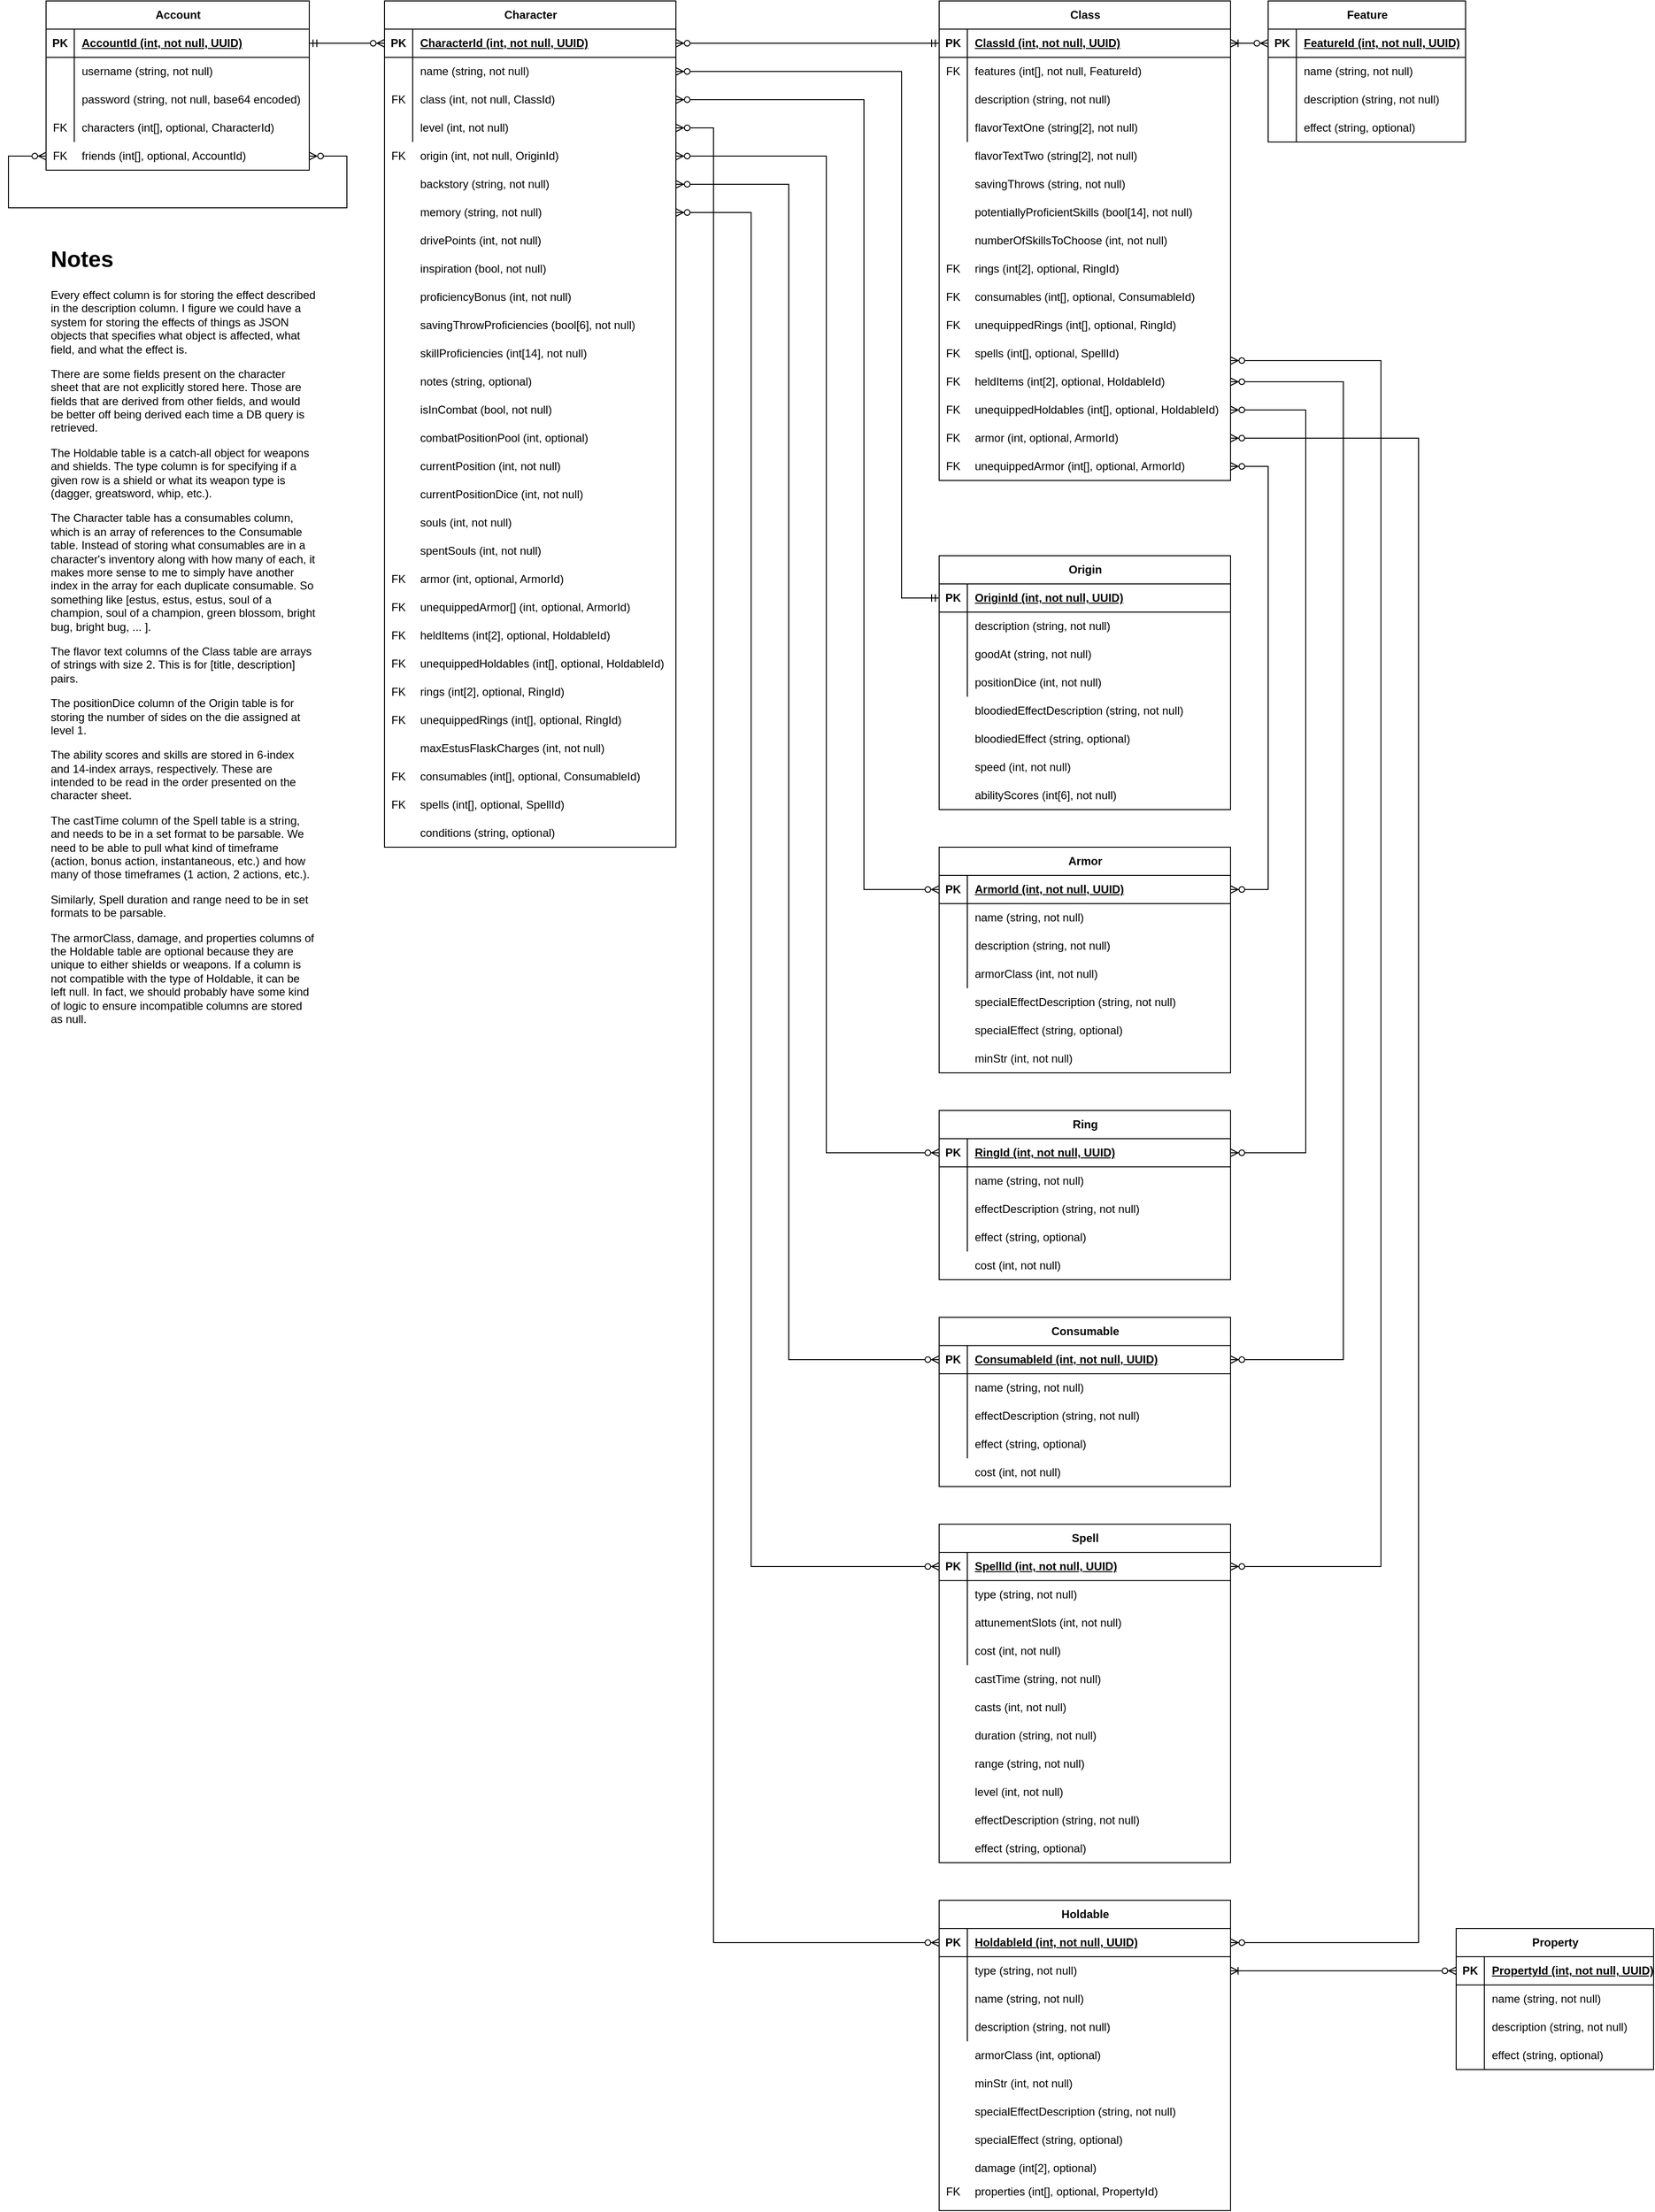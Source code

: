 <mxfile version="22.0.4" type="github">
  <diagram name="Page-1" id="-7KBfmI0WT5g79zYpdRu">
    <mxGraphModel dx="2314" dy="1128" grid="1" gridSize="10" guides="1" tooltips="1" connect="1" arrows="1" fold="1" page="1" pageScale="1" pageWidth="850" pageHeight="1100" math="0" shadow="0">
      <root>
        <mxCell id="0" />
        <mxCell id="1" parent="0" />
        <mxCell id="gmGCPt9ALAMIQ8hD3gTL-1" value="Account" style="shape=table;startSize=30;container=1;collapsible=1;childLayout=tableLayout;fixedRows=1;rowLines=0;fontStyle=1;align=center;resizeLast=1;html=1;" parent="1" vertex="1">
          <mxGeometry x="80" y="40" width="280" height="180" as="geometry" />
        </mxCell>
        <mxCell id="gmGCPt9ALAMIQ8hD3gTL-2" value="" style="shape=tableRow;horizontal=0;startSize=0;swimlaneHead=0;swimlaneBody=0;fillColor=none;collapsible=0;dropTarget=0;points=[[0,0.5],[1,0.5]];portConstraint=eastwest;top=0;left=0;right=0;bottom=1;" parent="gmGCPt9ALAMIQ8hD3gTL-1" vertex="1">
          <mxGeometry y="30" width="280" height="30" as="geometry" />
        </mxCell>
        <mxCell id="gmGCPt9ALAMIQ8hD3gTL-3" value="PK" style="shape=partialRectangle;connectable=0;fillColor=none;top=0;left=0;bottom=0;right=0;fontStyle=1;overflow=hidden;whiteSpace=wrap;html=1;" parent="gmGCPt9ALAMIQ8hD3gTL-2" vertex="1">
          <mxGeometry width="30" height="30" as="geometry">
            <mxRectangle width="30" height="30" as="alternateBounds" />
          </mxGeometry>
        </mxCell>
        <mxCell id="gmGCPt9ALAMIQ8hD3gTL-4" value="AccountId (int, not null, UUID)" style="shape=partialRectangle;connectable=0;fillColor=none;top=0;left=0;bottom=0;right=0;align=left;spacingLeft=6;fontStyle=5;overflow=hidden;whiteSpace=wrap;html=1;" parent="gmGCPt9ALAMIQ8hD3gTL-2" vertex="1">
          <mxGeometry x="30" width="250" height="30" as="geometry">
            <mxRectangle width="250" height="30" as="alternateBounds" />
          </mxGeometry>
        </mxCell>
        <mxCell id="gmGCPt9ALAMIQ8hD3gTL-5" value="" style="shape=tableRow;horizontal=0;startSize=0;swimlaneHead=0;swimlaneBody=0;fillColor=none;collapsible=0;dropTarget=0;points=[[0,0.5],[1,0.5]];portConstraint=eastwest;top=0;left=0;right=0;bottom=0;" parent="gmGCPt9ALAMIQ8hD3gTL-1" vertex="1">
          <mxGeometry y="60" width="280" height="30" as="geometry" />
        </mxCell>
        <mxCell id="gmGCPt9ALAMIQ8hD3gTL-6" value="" style="shape=partialRectangle;connectable=0;fillColor=none;top=0;left=0;bottom=0;right=0;editable=1;overflow=hidden;whiteSpace=wrap;html=1;" parent="gmGCPt9ALAMIQ8hD3gTL-5" vertex="1">
          <mxGeometry width="30" height="30" as="geometry">
            <mxRectangle width="30" height="30" as="alternateBounds" />
          </mxGeometry>
        </mxCell>
        <mxCell id="gmGCPt9ALAMIQ8hD3gTL-7" value="username (string, not null)" style="shape=partialRectangle;connectable=0;fillColor=none;top=0;left=0;bottom=0;right=0;align=left;spacingLeft=6;overflow=hidden;whiteSpace=wrap;html=1;" parent="gmGCPt9ALAMIQ8hD3gTL-5" vertex="1">
          <mxGeometry x="30" width="250" height="30" as="geometry">
            <mxRectangle width="250" height="30" as="alternateBounds" />
          </mxGeometry>
        </mxCell>
        <mxCell id="gmGCPt9ALAMIQ8hD3gTL-8" value="" style="shape=tableRow;horizontal=0;startSize=0;swimlaneHead=0;swimlaneBody=0;fillColor=none;collapsible=0;dropTarget=0;points=[[0,0.5],[1,0.5]];portConstraint=eastwest;top=0;left=0;right=0;bottom=0;" parent="gmGCPt9ALAMIQ8hD3gTL-1" vertex="1">
          <mxGeometry y="90" width="280" height="30" as="geometry" />
        </mxCell>
        <mxCell id="gmGCPt9ALAMIQ8hD3gTL-9" value="" style="shape=partialRectangle;connectable=0;fillColor=none;top=0;left=0;bottom=0;right=0;editable=1;overflow=hidden;whiteSpace=wrap;html=1;" parent="gmGCPt9ALAMIQ8hD3gTL-8" vertex="1">
          <mxGeometry width="30" height="30" as="geometry">
            <mxRectangle width="30" height="30" as="alternateBounds" />
          </mxGeometry>
        </mxCell>
        <mxCell id="gmGCPt9ALAMIQ8hD3gTL-10" value="password (string, not null, base64 encoded)" style="shape=partialRectangle;connectable=0;fillColor=none;top=0;left=0;bottom=0;right=0;align=left;spacingLeft=6;overflow=hidden;whiteSpace=wrap;html=1;" parent="gmGCPt9ALAMIQ8hD3gTL-8" vertex="1">
          <mxGeometry x="30" width="250" height="30" as="geometry">
            <mxRectangle width="250" height="30" as="alternateBounds" />
          </mxGeometry>
        </mxCell>
        <mxCell id="gmGCPt9ALAMIQ8hD3gTL-11" value="" style="shape=tableRow;horizontal=0;startSize=0;swimlaneHead=0;swimlaneBody=0;fillColor=none;collapsible=0;dropTarget=0;points=[[0,0.5],[1,0.5]];portConstraint=eastwest;top=0;left=0;right=0;bottom=0;" parent="gmGCPt9ALAMIQ8hD3gTL-1" vertex="1">
          <mxGeometry y="120" width="280" height="30" as="geometry" />
        </mxCell>
        <mxCell id="gmGCPt9ALAMIQ8hD3gTL-12" value="FK" style="shape=partialRectangle;connectable=0;fillColor=none;top=0;left=0;bottom=0;right=0;editable=1;overflow=hidden;whiteSpace=wrap;html=1;" parent="gmGCPt9ALAMIQ8hD3gTL-11" vertex="1">
          <mxGeometry width="30" height="30" as="geometry">
            <mxRectangle width="30" height="30" as="alternateBounds" />
          </mxGeometry>
        </mxCell>
        <mxCell id="gmGCPt9ALAMIQ8hD3gTL-13" value="characters (int[], optional, CharacterId)" style="shape=partialRectangle;connectable=0;fillColor=none;top=0;left=0;bottom=0;right=0;align=left;spacingLeft=6;overflow=hidden;whiteSpace=wrap;html=1;" parent="gmGCPt9ALAMIQ8hD3gTL-11" vertex="1">
          <mxGeometry x="30" width="250" height="30" as="geometry">
            <mxRectangle width="250" height="30" as="alternateBounds" />
          </mxGeometry>
        </mxCell>
        <mxCell id="gmGCPt9ALAMIQ8hD3gTL-18" value="" style="shape=tableRow;horizontal=0;startSize=0;swimlaneHead=0;swimlaneBody=0;fillColor=none;collapsible=0;dropTarget=0;points=[[0,0.5],[1,0.5]];portConstraint=eastwest;top=0;left=0;right=0;bottom=0;" parent="1" vertex="1">
          <mxGeometry x="80" y="190" width="280" height="30" as="geometry" />
        </mxCell>
        <mxCell id="gmGCPt9ALAMIQ8hD3gTL-19" value="FK" style="shape=partialRectangle;connectable=0;fillColor=none;top=0;left=0;bottom=0;right=0;editable=1;overflow=hidden;whiteSpace=wrap;html=1;" parent="gmGCPt9ALAMIQ8hD3gTL-18" vertex="1">
          <mxGeometry width="30" height="30" as="geometry">
            <mxRectangle width="30" height="30" as="alternateBounds" />
          </mxGeometry>
        </mxCell>
        <mxCell id="gmGCPt9ALAMIQ8hD3gTL-20" value="friends (int[], optional, AccountId)" style="shape=partialRectangle;connectable=0;fillColor=none;top=0;left=0;bottom=0;right=0;align=left;spacingLeft=6;overflow=hidden;whiteSpace=wrap;html=1;" parent="gmGCPt9ALAMIQ8hD3gTL-18" vertex="1">
          <mxGeometry x="30" width="250" height="30" as="geometry">
            <mxRectangle width="250" height="30" as="alternateBounds" />
          </mxGeometry>
        </mxCell>
        <mxCell id="gmGCPt9ALAMIQ8hD3gTL-21" value="Character" style="shape=table;startSize=30;container=1;collapsible=1;childLayout=tableLayout;fixedRows=1;rowLines=0;fontStyle=1;align=center;resizeLast=1;html=1;" parent="1" vertex="1">
          <mxGeometry x="440" y="40" width="310" height="900" as="geometry" />
        </mxCell>
        <mxCell id="gmGCPt9ALAMIQ8hD3gTL-22" value="" style="shape=tableRow;horizontal=0;startSize=0;swimlaneHead=0;swimlaneBody=0;fillColor=none;collapsible=0;dropTarget=0;points=[[0,0.5],[1,0.5]];portConstraint=eastwest;top=0;left=0;right=0;bottom=1;" parent="gmGCPt9ALAMIQ8hD3gTL-21" vertex="1">
          <mxGeometry y="30" width="310" height="30" as="geometry" />
        </mxCell>
        <mxCell id="gmGCPt9ALAMIQ8hD3gTL-23" value="PK" style="shape=partialRectangle;connectable=0;fillColor=none;top=0;left=0;bottom=0;right=0;fontStyle=1;overflow=hidden;whiteSpace=wrap;html=1;" parent="gmGCPt9ALAMIQ8hD3gTL-22" vertex="1">
          <mxGeometry width="30" height="30" as="geometry">
            <mxRectangle width="30" height="30" as="alternateBounds" />
          </mxGeometry>
        </mxCell>
        <mxCell id="gmGCPt9ALAMIQ8hD3gTL-24" value="CharacterId (int, not null, UUID)" style="shape=partialRectangle;connectable=0;fillColor=none;top=0;left=0;bottom=0;right=0;align=left;spacingLeft=6;fontStyle=5;overflow=hidden;whiteSpace=wrap;html=1;" parent="gmGCPt9ALAMIQ8hD3gTL-22" vertex="1">
          <mxGeometry x="30" width="280" height="30" as="geometry">
            <mxRectangle width="280" height="30" as="alternateBounds" />
          </mxGeometry>
        </mxCell>
        <mxCell id="gmGCPt9ALAMIQ8hD3gTL-25" value="" style="shape=tableRow;horizontal=0;startSize=0;swimlaneHead=0;swimlaneBody=0;fillColor=none;collapsible=0;dropTarget=0;points=[[0,0.5],[1,0.5]];portConstraint=eastwest;top=0;left=0;right=0;bottom=0;" parent="gmGCPt9ALAMIQ8hD3gTL-21" vertex="1">
          <mxGeometry y="60" width="310" height="30" as="geometry" />
        </mxCell>
        <mxCell id="gmGCPt9ALAMIQ8hD3gTL-26" value="" style="shape=partialRectangle;connectable=0;fillColor=none;top=0;left=0;bottom=0;right=0;editable=1;overflow=hidden;whiteSpace=wrap;html=1;" parent="gmGCPt9ALAMIQ8hD3gTL-25" vertex="1">
          <mxGeometry width="30" height="30" as="geometry">
            <mxRectangle width="30" height="30" as="alternateBounds" />
          </mxGeometry>
        </mxCell>
        <mxCell id="gmGCPt9ALAMIQ8hD3gTL-27" value="name (string, not null)" style="shape=partialRectangle;connectable=0;fillColor=none;top=0;left=0;bottom=0;right=0;align=left;spacingLeft=6;overflow=hidden;whiteSpace=wrap;html=1;" parent="gmGCPt9ALAMIQ8hD3gTL-25" vertex="1">
          <mxGeometry x="30" width="280" height="30" as="geometry">
            <mxRectangle width="280" height="30" as="alternateBounds" />
          </mxGeometry>
        </mxCell>
        <mxCell id="gmGCPt9ALAMIQ8hD3gTL-28" value="" style="shape=tableRow;horizontal=0;startSize=0;swimlaneHead=0;swimlaneBody=0;fillColor=none;collapsible=0;dropTarget=0;points=[[0,0.5],[1,0.5]];portConstraint=eastwest;top=0;left=0;right=0;bottom=0;" parent="gmGCPt9ALAMIQ8hD3gTL-21" vertex="1">
          <mxGeometry y="90" width="310" height="30" as="geometry" />
        </mxCell>
        <mxCell id="gmGCPt9ALAMIQ8hD3gTL-29" value="FK" style="shape=partialRectangle;connectable=0;fillColor=none;top=0;left=0;bottom=0;right=0;editable=1;overflow=hidden;whiteSpace=wrap;html=1;" parent="gmGCPt9ALAMIQ8hD3gTL-28" vertex="1">
          <mxGeometry width="30" height="30" as="geometry">
            <mxRectangle width="30" height="30" as="alternateBounds" />
          </mxGeometry>
        </mxCell>
        <mxCell id="gmGCPt9ALAMIQ8hD3gTL-30" value="class (int, not null, ClassId)" style="shape=partialRectangle;connectable=0;fillColor=none;top=0;left=0;bottom=0;right=0;align=left;spacingLeft=6;overflow=hidden;whiteSpace=wrap;html=1;" parent="gmGCPt9ALAMIQ8hD3gTL-28" vertex="1">
          <mxGeometry x="30" width="280" height="30" as="geometry">
            <mxRectangle width="280" height="30" as="alternateBounds" />
          </mxGeometry>
        </mxCell>
        <mxCell id="gmGCPt9ALAMIQ8hD3gTL-31" value="" style="shape=tableRow;horizontal=0;startSize=0;swimlaneHead=0;swimlaneBody=0;fillColor=none;collapsible=0;dropTarget=0;points=[[0,0.5],[1,0.5]];portConstraint=eastwest;top=0;left=0;right=0;bottom=0;" parent="gmGCPt9ALAMIQ8hD3gTL-21" vertex="1">
          <mxGeometry y="120" width="310" height="30" as="geometry" />
        </mxCell>
        <mxCell id="gmGCPt9ALAMIQ8hD3gTL-32" value="" style="shape=partialRectangle;connectable=0;fillColor=none;top=0;left=0;bottom=0;right=0;editable=1;overflow=hidden;whiteSpace=wrap;html=1;" parent="gmGCPt9ALAMIQ8hD3gTL-31" vertex="1">
          <mxGeometry width="30" height="30" as="geometry">
            <mxRectangle width="30" height="30" as="alternateBounds" />
          </mxGeometry>
        </mxCell>
        <mxCell id="gmGCPt9ALAMIQ8hD3gTL-33" value="level (int, not null)" style="shape=partialRectangle;connectable=0;fillColor=none;top=0;left=0;bottom=0;right=0;align=left;spacingLeft=6;overflow=hidden;whiteSpace=wrap;html=1;" parent="gmGCPt9ALAMIQ8hD3gTL-31" vertex="1">
          <mxGeometry x="30" width="280" height="30" as="geometry">
            <mxRectangle width="280" height="30" as="alternateBounds" />
          </mxGeometry>
        </mxCell>
        <mxCell id="gmGCPt9ALAMIQ8hD3gTL-38" value="" style="shape=tableRow;horizontal=0;startSize=0;swimlaneHead=0;swimlaneBody=0;fillColor=none;collapsible=0;dropTarget=0;points=[[0,0.5],[1,0.5]];portConstraint=eastwest;top=0;left=0;right=0;bottom=0;" parent="1" vertex="1">
          <mxGeometry x="440" y="190" width="310" height="30" as="geometry" />
        </mxCell>
        <mxCell id="gmGCPt9ALAMIQ8hD3gTL-39" value="FK" style="shape=partialRectangle;connectable=0;fillColor=none;top=0;left=0;bottom=0;right=0;editable=1;overflow=hidden;whiteSpace=wrap;html=1;" parent="gmGCPt9ALAMIQ8hD3gTL-38" vertex="1">
          <mxGeometry width="30" height="30" as="geometry">
            <mxRectangle width="30" height="30" as="alternateBounds" />
          </mxGeometry>
        </mxCell>
        <mxCell id="gmGCPt9ALAMIQ8hD3gTL-40" value="origin (int, not null, OriginId)" style="shape=partialRectangle;connectable=0;fillColor=none;top=0;left=0;bottom=0;right=0;align=left;spacingLeft=6;overflow=hidden;whiteSpace=wrap;html=1;" parent="gmGCPt9ALAMIQ8hD3gTL-38" vertex="1">
          <mxGeometry x="30" width="280" height="30" as="geometry">
            <mxRectangle width="250" height="30" as="alternateBounds" />
          </mxGeometry>
        </mxCell>
        <mxCell id="gmGCPt9ALAMIQ8hD3gTL-86" value="" style="shape=tableRow;horizontal=0;startSize=0;swimlaneHead=0;swimlaneBody=0;fillColor=none;collapsible=0;dropTarget=0;points=[[0,0.5],[1,0.5]];portConstraint=eastwest;top=0;left=0;right=0;bottom=0;" parent="1" vertex="1">
          <mxGeometry x="440" y="220" width="310" height="30" as="geometry" />
        </mxCell>
        <mxCell id="gmGCPt9ALAMIQ8hD3gTL-87" value="" style="shape=partialRectangle;connectable=0;fillColor=none;top=0;left=0;bottom=0;right=0;editable=1;overflow=hidden;whiteSpace=wrap;html=1;" parent="gmGCPt9ALAMIQ8hD3gTL-86" vertex="1">
          <mxGeometry width="30" height="30" as="geometry">
            <mxRectangle width="30" height="30" as="alternateBounds" />
          </mxGeometry>
        </mxCell>
        <mxCell id="gmGCPt9ALAMIQ8hD3gTL-88" value="backstory (string, not null)" style="shape=partialRectangle;connectable=0;fillColor=none;top=0;left=0;bottom=0;right=0;align=left;spacingLeft=6;overflow=hidden;whiteSpace=wrap;html=1;" parent="gmGCPt9ALAMIQ8hD3gTL-86" vertex="1">
          <mxGeometry x="30" width="280" height="30" as="geometry">
            <mxRectangle width="250" height="30" as="alternateBounds" />
          </mxGeometry>
        </mxCell>
        <mxCell id="gmGCPt9ALAMIQ8hD3gTL-89" value="" style="shape=tableRow;horizontal=0;startSize=0;swimlaneHead=0;swimlaneBody=0;fillColor=none;collapsible=0;dropTarget=0;points=[[0,0.5],[1,0.5]];portConstraint=eastwest;top=0;left=0;right=0;bottom=0;" parent="1" vertex="1">
          <mxGeometry x="440" y="250" width="280" height="30" as="geometry" />
        </mxCell>
        <mxCell id="gmGCPt9ALAMIQ8hD3gTL-90" value="" style="shape=partialRectangle;connectable=0;fillColor=none;top=0;left=0;bottom=0;right=0;editable=1;overflow=hidden;whiteSpace=wrap;html=1;" parent="gmGCPt9ALAMIQ8hD3gTL-89" vertex="1">
          <mxGeometry width="30" height="30" as="geometry">
            <mxRectangle width="30" height="30" as="alternateBounds" />
          </mxGeometry>
        </mxCell>
        <mxCell id="gmGCPt9ALAMIQ8hD3gTL-91" value="memory (string, not null)" style="shape=partialRectangle;connectable=0;fillColor=none;top=0;left=0;bottom=0;right=0;align=left;spacingLeft=6;overflow=hidden;whiteSpace=wrap;html=1;" parent="gmGCPt9ALAMIQ8hD3gTL-89" vertex="1">
          <mxGeometry x="30" width="250" height="30" as="geometry">
            <mxRectangle width="250" height="30" as="alternateBounds" />
          </mxGeometry>
        </mxCell>
        <mxCell id="gmGCPt9ALAMIQ8hD3gTL-92" value="" style="shape=tableRow;horizontal=0;startSize=0;swimlaneHead=0;swimlaneBody=0;fillColor=none;collapsible=0;dropTarget=0;points=[[0,0.5],[1,0.5]];portConstraint=eastwest;top=0;left=0;right=0;bottom=0;" parent="1" vertex="1">
          <mxGeometry x="440" y="280" width="280" height="30" as="geometry" />
        </mxCell>
        <mxCell id="gmGCPt9ALAMIQ8hD3gTL-93" value="" style="shape=partialRectangle;connectable=0;fillColor=none;top=0;left=0;bottom=0;right=0;editable=1;overflow=hidden;whiteSpace=wrap;html=1;" parent="gmGCPt9ALAMIQ8hD3gTL-92" vertex="1">
          <mxGeometry width="30" height="30" as="geometry">
            <mxRectangle width="30" height="30" as="alternateBounds" />
          </mxGeometry>
        </mxCell>
        <mxCell id="gmGCPt9ALAMIQ8hD3gTL-94" value="drivePoints (int, not null)" style="shape=partialRectangle;connectable=0;fillColor=none;top=0;left=0;bottom=0;right=0;align=left;spacingLeft=6;overflow=hidden;whiteSpace=wrap;html=1;" parent="gmGCPt9ALAMIQ8hD3gTL-92" vertex="1">
          <mxGeometry x="30" width="250" height="30" as="geometry">
            <mxRectangle width="250" height="30" as="alternateBounds" />
          </mxGeometry>
        </mxCell>
        <mxCell id="gmGCPt9ALAMIQ8hD3gTL-95" value="" style="shape=tableRow;horizontal=0;startSize=0;swimlaneHead=0;swimlaneBody=0;fillColor=none;collapsible=0;dropTarget=0;points=[[0,0.5],[1,0.5]];portConstraint=eastwest;top=0;left=0;right=0;bottom=0;" parent="1" vertex="1">
          <mxGeometry x="440" y="310" width="280" height="30" as="geometry" />
        </mxCell>
        <mxCell id="gmGCPt9ALAMIQ8hD3gTL-96" value="" style="shape=partialRectangle;connectable=0;fillColor=none;top=0;left=0;bottom=0;right=0;editable=1;overflow=hidden;whiteSpace=wrap;html=1;" parent="gmGCPt9ALAMIQ8hD3gTL-95" vertex="1">
          <mxGeometry width="30" height="30" as="geometry">
            <mxRectangle width="30" height="30" as="alternateBounds" />
          </mxGeometry>
        </mxCell>
        <mxCell id="gmGCPt9ALAMIQ8hD3gTL-97" value="inspiration (bool, not null)" style="shape=partialRectangle;connectable=0;fillColor=none;top=0;left=0;bottom=0;right=0;align=left;spacingLeft=6;overflow=hidden;whiteSpace=wrap;html=1;" parent="gmGCPt9ALAMIQ8hD3gTL-95" vertex="1">
          <mxGeometry x="30" width="250" height="30" as="geometry">
            <mxRectangle width="250" height="30" as="alternateBounds" />
          </mxGeometry>
        </mxCell>
        <mxCell id="gmGCPt9ALAMIQ8hD3gTL-98" value="" style="shape=tableRow;horizontal=0;startSize=0;swimlaneHead=0;swimlaneBody=0;fillColor=none;collapsible=0;dropTarget=0;points=[[0,0.5],[1,0.5]];portConstraint=eastwest;top=0;left=0;right=0;bottom=0;" parent="1" vertex="1">
          <mxGeometry x="440" y="340" width="280" height="30" as="geometry" />
        </mxCell>
        <mxCell id="gmGCPt9ALAMIQ8hD3gTL-99" value="" style="shape=partialRectangle;connectable=0;fillColor=none;top=0;left=0;bottom=0;right=0;editable=1;overflow=hidden;whiteSpace=wrap;html=1;" parent="gmGCPt9ALAMIQ8hD3gTL-98" vertex="1">
          <mxGeometry width="30" height="30" as="geometry">
            <mxRectangle width="30" height="30" as="alternateBounds" />
          </mxGeometry>
        </mxCell>
        <mxCell id="gmGCPt9ALAMIQ8hD3gTL-100" value="proficiencyBonus (int, not null)" style="shape=partialRectangle;connectable=0;fillColor=none;top=0;left=0;bottom=0;right=0;align=left;spacingLeft=6;overflow=hidden;whiteSpace=wrap;html=1;" parent="gmGCPt9ALAMIQ8hD3gTL-98" vertex="1">
          <mxGeometry x="30" width="250" height="30" as="geometry">
            <mxRectangle width="250" height="30" as="alternateBounds" />
          </mxGeometry>
        </mxCell>
        <mxCell id="gmGCPt9ALAMIQ8hD3gTL-101" value="" style="shape=tableRow;horizontal=0;startSize=0;swimlaneHead=0;swimlaneBody=0;fillColor=none;collapsible=0;dropTarget=0;points=[[0,0.5],[1,0.5]];portConstraint=eastwest;top=0;left=0;right=0;bottom=0;" parent="1" vertex="1">
          <mxGeometry x="440" y="370" width="280" height="30" as="geometry" />
        </mxCell>
        <mxCell id="gmGCPt9ALAMIQ8hD3gTL-102" value="" style="shape=partialRectangle;connectable=0;fillColor=none;top=0;left=0;bottom=0;right=0;editable=1;overflow=hidden;whiteSpace=wrap;html=1;" parent="gmGCPt9ALAMIQ8hD3gTL-101" vertex="1">
          <mxGeometry width="30" height="30" as="geometry">
            <mxRectangle width="30" height="30" as="alternateBounds" />
          </mxGeometry>
        </mxCell>
        <mxCell id="gmGCPt9ALAMIQ8hD3gTL-103" value="savingThrowProficiencies (bool[6], not null)" style="shape=partialRectangle;connectable=0;fillColor=none;top=0;left=0;bottom=0;right=0;align=left;spacingLeft=6;overflow=hidden;whiteSpace=wrap;html=1;" parent="gmGCPt9ALAMIQ8hD3gTL-101" vertex="1">
          <mxGeometry x="30" width="250" height="30" as="geometry">
            <mxRectangle width="250" height="30" as="alternateBounds" />
          </mxGeometry>
        </mxCell>
        <mxCell id="gmGCPt9ALAMIQ8hD3gTL-104" value="" style="shape=tableRow;horizontal=0;startSize=0;swimlaneHead=0;swimlaneBody=0;fillColor=none;collapsible=0;dropTarget=0;points=[[0,0.5],[1,0.5]];portConstraint=eastwest;top=0;left=0;right=0;bottom=0;" parent="1" vertex="1">
          <mxGeometry x="440" y="400" width="280" height="30" as="geometry" />
        </mxCell>
        <mxCell id="gmGCPt9ALAMIQ8hD3gTL-105" value="" style="shape=partialRectangle;connectable=0;fillColor=none;top=0;left=0;bottom=0;right=0;editable=1;overflow=hidden;whiteSpace=wrap;html=1;" parent="gmGCPt9ALAMIQ8hD3gTL-104" vertex="1">
          <mxGeometry width="30" height="30" as="geometry">
            <mxRectangle width="30" height="30" as="alternateBounds" />
          </mxGeometry>
        </mxCell>
        <mxCell id="gmGCPt9ALAMIQ8hD3gTL-106" value="skillProficiencies (int[14], not null)" style="shape=partialRectangle;connectable=0;fillColor=none;top=0;left=0;bottom=0;right=0;align=left;spacingLeft=6;overflow=hidden;whiteSpace=wrap;html=1;" parent="gmGCPt9ALAMIQ8hD3gTL-104" vertex="1">
          <mxGeometry x="30" width="250" height="30" as="geometry">
            <mxRectangle width="250" height="30" as="alternateBounds" />
          </mxGeometry>
        </mxCell>
        <mxCell id="gmGCPt9ALAMIQ8hD3gTL-107" value="" style="shape=tableRow;horizontal=0;startSize=0;swimlaneHead=0;swimlaneBody=0;fillColor=none;collapsible=0;dropTarget=0;points=[[0,0.5],[1,0.5]];portConstraint=eastwest;top=0;left=0;right=0;bottom=0;" parent="1" vertex="1">
          <mxGeometry x="440" y="430" width="280" height="30" as="geometry" />
        </mxCell>
        <mxCell id="gmGCPt9ALAMIQ8hD3gTL-108" value="" style="shape=partialRectangle;connectable=0;fillColor=none;top=0;left=0;bottom=0;right=0;editable=1;overflow=hidden;whiteSpace=wrap;html=1;" parent="gmGCPt9ALAMIQ8hD3gTL-107" vertex="1">
          <mxGeometry width="30" height="30" as="geometry">
            <mxRectangle width="30" height="30" as="alternateBounds" />
          </mxGeometry>
        </mxCell>
        <mxCell id="gmGCPt9ALAMIQ8hD3gTL-109" value="notes (string, optional)" style="shape=partialRectangle;connectable=0;fillColor=none;top=0;left=0;bottom=0;right=0;align=left;spacingLeft=6;overflow=hidden;whiteSpace=wrap;html=1;" parent="gmGCPt9ALAMIQ8hD3gTL-107" vertex="1">
          <mxGeometry x="30" width="250" height="30" as="geometry">
            <mxRectangle width="250" height="30" as="alternateBounds" />
          </mxGeometry>
        </mxCell>
        <mxCell id="gmGCPt9ALAMIQ8hD3gTL-110" value="" style="shape=tableRow;horizontal=0;startSize=0;swimlaneHead=0;swimlaneBody=0;fillColor=none;collapsible=0;dropTarget=0;points=[[0,0.5],[1,0.5]];portConstraint=eastwest;top=0;left=0;right=0;bottom=0;" parent="1" vertex="1">
          <mxGeometry x="440" y="460" width="280" height="30" as="geometry" />
        </mxCell>
        <mxCell id="gmGCPt9ALAMIQ8hD3gTL-111" value="" style="shape=partialRectangle;connectable=0;fillColor=none;top=0;left=0;bottom=0;right=0;editable=1;overflow=hidden;whiteSpace=wrap;html=1;" parent="gmGCPt9ALAMIQ8hD3gTL-110" vertex="1">
          <mxGeometry width="30" height="30" as="geometry">
            <mxRectangle width="30" height="30" as="alternateBounds" />
          </mxGeometry>
        </mxCell>
        <mxCell id="gmGCPt9ALAMIQ8hD3gTL-112" value="isInCombat (bool, not null)" style="shape=partialRectangle;connectable=0;fillColor=none;top=0;left=0;bottom=0;right=0;align=left;spacingLeft=6;overflow=hidden;whiteSpace=wrap;html=1;" parent="gmGCPt9ALAMIQ8hD3gTL-110" vertex="1">
          <mxGeometry x="30" width="250" height="30" as="geometry">
            <mxRectangle width="250" height="30" as="alternateBounds" />
          </mxGeometry>
        </mxCell>
        <mxCell id="gmGCPt9ALAMIQ8hD3gTL-113" value="" style="shape=tableRow;horizontal=0;startSize=0;swimlaneHead=0;swimlaneBody=0;fillColor=none;collapsible=0;dropTarget=0;points=[[0,0.5],[1,0.5]];portConstraint=eastwest;top=0;left=0;right=0;bottom=0;" parent="1" vertex="1">
          <mxGeometry x="440" y="490" width="280" height="30" as="geometry" />
        </mxCell>
        <mxCell id="gmGCPt9ALAMIQ8hD3gTL-114" value="" style="shape=partialRectangle;connectable=0;fillColor=none;top=0;left=0;bottom=0;right=0;editable=1;overflow=hidden;whiteSpace=wrap;html=1;" parent="gmGCPt9ALAMIQ8hD3gTL-113" vertex="1">
          <mxGeometry width="30" height="30" as="geometry">
            <mxRectangle width="30" height="30" as="alternateBounds" />
          </mxGeometry>
        </mxCell>
        <mxCell id="gmGCPt9ALAMIQ8hD3gTL-115" value="combatPositionPool (int, optional)" style="shape=partialRectangle;connectable=0;fillColor=none;top=0;left=0;bottom=0;right=0;align=left;spacingLeft=6;overflow=hidden;whiteSpace=wrap;html=1;" parent="gmGCPt9ALAMIQ8hD3gTL-113" vertex="1">
          <mxGeometry x="30" width="250" height="30" as="geometry">
            <mxRectangle width="250" height="30" as="alternateBounds" />
          </mxGeometry>
        </mxCell>
        <mxCell id="gmGCPt9ALAMIQ8hD3gTL-116" value="" style="shape=tableRow;horizontal=0;startSize=0;swimlaneHead=0;swimlaneBody=0;fillColor=none;collapsible=0;dropTarget=0;points=[[0,0.5],[1,0.5]];portConstraint=eastwest;top=0;left=0;right=0;bottom=0;" parent="1" vertex="1">
          <mxGeometry x="440" y="520" width="280" height="30" as="geometry" />
        </mxCell>
        <mxCell id="gmGCPt9ALAMIQ8hD3gTL-117" value="" style="shape=partialRectangle;connectable=0;fillColor=none;top=0;left=0;bottom=0;right=0;editable=1;overflow=hidden;whiteSpace=wrap;html=1;" parent="gmGCPt9ALAMIQ8hD3gTL-116" vertex="1">
          <mxGeometry width="30" height="30" as="geometry">
            <mxRectangle width="30" height="30" as="alternateBounds" />
          </mxGeometry>
        </mxCell>
        <mxCell id="gmGCPt9ALAMIQ8hD3gTL-118" value="currentPosition (int, not null)" style="shape=partialRectangle;connectable=0;fillColor=none;top=0;left=0;bottom=0;right=0;align=left;spacingLeft=6;overflow=hidden;whiteSpace=wrap;html=1;" parent="gmGCPt9ALAMIQ8hD3gTL-116" vertex="1">
          <mxGeometry x="30" width="250" height="30" as="geometry">
            <mxRectangle width="250" height="30" as="alternateBounds" />
          </mxGeometry>
        </mxCell>
        <mxCell id="gmGCPt9ALAMIQ8hD3gTL-119" value="" style="shape=tableRow;horizontal=0;startSize=0;swimlaneHead=0;swimlaneBody=0;fillColor=none;collapsible=0;dropTarget=0;points=[[0,0.5],[1,0.5]];portConstraint=eastwest;top=0;left=0;right=0;bottom=0;" parent="1" vertex="1">
          <mxGeometry x="440" y="550" width="280" height="30" as="geometry" />
        </mxCell>
        <mxCell id="gmGCPt9ALAMIQ8hD3gTL-120" value="" style="shape=partialRectangle;connectable=0;fillColor=none;top=0;left=0;bottom=0;right=0;editable=1;overflow=hidden;whiteSpace=wrap;html=1;" parent="gmGCPt9ALAMIQ8hD3gTL-119" vertex="1">
          <mxGeometry width="30" height="30" as="geometry">
            <mxRectangle width="30" height="30" as="alternateBounds" />
          </mxGeometry>
        </mxCell>
        <mxCell id="gmGCPt9ALAMIQ8hD3gTL-121" value="currentPositionDice (int, not null)" style="shape=partialRectangle;connectable=0;fillColor=none;top=0;left=0;bottom=0;right=0;align=left;spacingLeft=6;overflow=hidden;whiteSpace=wrap;html=1;" parent="gmGCPt9ALAMIQ8hD3gTL-119" vertex="1">
          <mxGeometry x="30" width="250" height="30" as="geometry">
            <mxRectangle width="250" height="30" as="alternateBounds" />
          </mxGeometry>
        </mxCell>
        <mxCell id="gmGCPt9ALAMIQ8hD3gTL-122" value="" style="shape=tableRow;horizontal=0;startSize=0;swimlaneHead=0;swimlaneBody=0;fillColor=none;collapsible=0;dropTarget=0;points=[[0,0.5],[1,0.5]];portConstraint=eastwest;top=0;left=0;right=0;bottom=0;" parent="1" vertex="1">
          <mxGeometry x="440" y="580" width="280" height="30" as="geometry" />
        </mxCell>
        <mxCell id="gmGCPt9ALAMIQ8hD3gTL-123" value="" style="shape=partialRectangle;connectable=0;fillColor=none;top=0;left=0;bottom=0;right=0;editable=1;overflow=hidden;whiteSpace=wrap;html=1;" parent="gmGCPt9ALAMIQ8hD3gTL-122" vertex="1">
          <mxGeometry width="30" height="30" as="geometry">
            <mxRectangle width="30" height="30" as="alternateBounds" />
          </mxGeometry>
        </mxCell>
        <mxCell id="gmGCPt9ALAMIQ8hD3gTL-124" value="souls (int, not null)" style="shape=partialRectangle;connectable=0;fillColor=none;top=0;left=0;bottom=0;right=0;align=left;spacingLeft=6;overflow=hidden;whiteSpace=wrap;html=1;" parent="gmGCPt9ALAMIQ8hD3gTL-122" vertex="1">
          <mxGeometry x="30" width="250" height="30" as="geometry">
            <mxRectangle width="250" height="30" as="alternateBounds" />
          </mxGeometry>
        </mxCell>
        <mxCell id="gmGCPt9ALAMIQ8hD3gTL-125" value="" style="shape=tableRow;horizontal=0;startSize=0;swimlaneHead=0;swimlaneBody=0;fillColor=none;collapsible=0;dropTarget=0;points=[[0,0.5],[1,0.5]];portConstraint=eastwest;top=0;left=0;right=0;bottom=0;" parent="1" vertex="1">
          <mxGeometry x="440" y="610" width="280" height="30" as="geometry" />
        </mxCell>
        <mxCell id="gmGCPt9ALAMIQ8hD3gTL-126" value="" style="shape=partialRectangle;connectable=0;fillColor=none;top=0;left=0;bottom=0;right=0;editable=1;overflow=hidden;whiteSpace=wrap;html=1;" parent="gmGCPt9ALAMIQ8hD3gTL-125" vertex="1">
          <mxGeometry width="30" height="30" as="geometry">
            <mxRectangle width="30" height="30" as="alternateBounds" />
          </mxGeometry>
        </mxCell>
        <mxCell id="gmGCPt9ALAMIQ8hD3gTL-127" value="spentSouls (int, not null)" style="shape=partialRectangle;connectable=0;fillColor=none;top=0;left=0;bottom=0;right=0;align=left;spacingLeft=6;overflow=hidden;whiteSpace=wrap;html=1;" parent="gmGCPt9ALAMIQ8hD3gTL-125" vertex="1">
          <mxGeometry x="30" width="250" height="30" as="geometry">
            <mxRectangle width="250" height="30" as="alternateBounds" />
          </mxGeometry>
        </mxCell>
        <mxCell id="gmGCPt9ALAMIQ8hD3gTL-128" value="" style="shape=tableRow;horizontal=0;startSize=0;swimlaneHead=0;swimlaneBody=0;fillColor=none;collapsible=0;dropTarget=0;points=[[0,0.5],[1,0.5]];portConstraint=eastwest;top=0;left=0;right=0;bottom=0;" parent="1" vertex="1">
          <mxGeometry x="440" y="640" width="310" height="30" as="geometry" />
        </mxCell>
        <mxCell id="gmGCPt9ALAMIQ8hD3gTL-129" value="FK" style="shape=partialRectangle;connectable=0;fillColor=none;top=0;left=0;bottom=0;right=0;editable=1;overflow=hidden;whiteSpace=wrap;html=1;" parent="gmGCPt9ALAMIQ8hD3gTL-128" vertex="1">
          <mxGeometry width="30" height="30" as="geometry">
            <mxRectangle width="30" height="30" as="alternateBounds" />
          </mxGeometry>
        </mxCell>
        <mxCell id="gmGCPt9ALAMIQ8hD3gTL-130" value="armor (int, optional, ArmorId)" style="shape=partialRectangle;connectable=0;fillColor=none;top=0;left=0;bottom=0;right=0;align=left;spacingLeft=6;overflow=hidden;whiteSpace=wrap;html=1;" parent="gmGCPt9ALAMIQ8hD3gTL-128" vertex="1">
          <mxGeometry x="30" width="280" height="30" as="geometry">
            <mxRectangle width="250" height="30" as="alternateBounds" />
          </mxGeometry>
        </mxCell>
        <mxCell id="gmGCPt9ALAMIQ8hD3gTL-131" value="" style="shape=tableRow;horizontal=0;startSize=0;swimlaneHead=0;swimlaneBody=0;fillColor=none;collapsible=0;dropTarget=0;points=[[0,0.5],[1,0.5]];portConstraint=eastwest;top=0;left=0;right=0;bottom=0;" parent="1" vertex="1">
          <mxGeometry x="440" y="700" width="310" height="30" as="geometry" />
        </mxCell>
        <mxCell id="gmGCPt9ALAMIQ8hD3gTL-132" value="FK" style="shape=partialRectangle;connectable=0;fillColor=none;top=0;left=0;bottom=0;right=0;editable=1;overflow=hidden;whiteSpace=wrap;html=1;" parent="gmGCPt9ALAMIQ8hD3gTL-131" vertex="1">
          <mxGeometry width="30" height="30" as="geometry">
            <mxRectangle width="30" height="30" as="alternateBounds" />
          </mxGeometry>
        </mxCell>
        <mxCell id="gmGCPt9ALAMIQ8hD3gTL-133" value="heldItems (int[2], optional, HoldableId)" style="shape=partialRectangle;connectable=0;fillColor=none;top=0;left=0;bottom=0;right=0;align=left;spacingLeft=6;overflow=hidden;whiteSpace=wrap;html=1;" parent="gmGCPt9ALAMIQ8hD3gTL-131" vertex="1">
          <mxGeometry x="30" width="280" height="30" as="geometry">
            <mxRectangle width="250" height="30" as="alternateBounds" />
          </mxGeometry>
        </mxCell>
        <mxCell id="gmGCPt9ALAMIQ8hD3gTL-134" value="" style="shape=tableRow;horizontal=0;startSize=0;swimlaneHead=0;swimlaneBody=0;fillColor=none;collapsible=0;dropTarget=0;points=[[0,0.5],[1,0.5]];portConstraint=eastwest;top=0;left=0;right=0;bottom=0;" parent="1" vertex="1">
          <mxGeometry x="440" y="760" width="310" height="30" as="geometry" />
        </mxCell>
        <mxCell id="gmGCPt9ALAMIQ8hD3gTL-135" value="FK" style="shape=partialRectangle;connectable=0;fillColor=none;top=0;left=0;bottom=0;right=0;editable=1;overflow=hidden;whiteSpace=wrap;html=1;" parent="gmGCPt9ALAMIQ8hD3gTL-134" vertex="1">
          <mxGeometry width="30" height="30" as="geometry">
            <mxRectangle width="30" height="30" as="alternateBounds" />
          </mxGeometry>
        </mxCell>
        <mxCell id="gmGCPt9ALAMIQ8hD3gTL-136" value="rings (int[2], optional, RingId)" style="shape=partialRectangle;connectable=0;fillColor=none;top=0;left=0;bottom=0;right=0;align=left;spacingLeft=6;overflow=hidden;whiteSpace=wrap;html=1;" parent="gmGCPt9ALAMIQ8hD3gTL-134" vertex="1">
          <mxGeometry x="30" width="280" height="30" as="geometry">
            <mxRectangle width="250" height="30" as="alternateBounds" />
          </mxGeometry>
        </mxCell>
        <mxCell id="gmGCPt9ALAMIQ8hD3gTL-137" value="" style="shape=tableRow;horizontal=0;startSize=0;swimlaneHead=0;swimlaneBody=0;fillColor=none;collapsible=0;dropTarget=0;points=[[0,0.5],[1,0.5]];portConstraint=eastwest;top=0;left=0;right=0;bottom=0;" parent="1" vertex="1">
          <mxGeometry x="440" y="820" width="310" height="30" as="geometry" />
        </mxCell>
        <mxCell id="gmGCPt9ALAMIQ8hD3gTL-138" value="" style="shape=partialRectangle;connectable=0;fillColor=none;top=0;left=0;bottom=0;right=0;editable=1;overflow=hidden;whiteSpace=wrap;html=1;" parent="gmGCPt9ALAMIQ8hD3gTL-137" vertex="1">
          <mxGeometry width="30" height="30" as="geometry">
            <mxRectangle width="30" height="30" as="alternateBounds" />
          </mxGeometry>
        </mxCell>
        <mxCell id="gmGCPt9ALAMIQ8hD3gTL-139" value="maxEstusFlaskCharges (int, not null)" style="shape=partialRectangle;connectable=0;fillColor=none;top=0;left=0;bottom=0;right=0;align=left;spacingLeft=6;overflow=hidden;whiteSpace=wrap;html=1;" parent="gmGCPt9ALAMIQ8hD3gTL-137" vertex="1">
          <mxGeometry x="30" width="280" height="30" as="geometry">
            <mxRectangle width="250" height="30" as="alternateBounds" />
          </mxGeometry>
        </mxCell>
        <mxCell id="gmGCPt9ALAMIQ8hD3gTL-140" value="" style="shape=tableRow;horizontal=0;startSize=0;swimlaneHead=0;swimlaneBody=0;fillColor=none;collapsible=0;dropTarget=0;points=[[0,0.5],[1,0.5]];portConstraint=eastwest;top=0;left=0;right=0;bottom=0;" parent="1" vertex="1">
          <mxGeometry x="440" y="850" width="280" height="30" as="geometry" />
        </mxCell>
        <mxCell id="gmGCPt9ALAMIQ8hD3gTL-141" value="FK" style="shape=partialRectangle;connectable=0;fillColor=none;top=0;left=0;bottom=0;right=0;editable=1;overflow=hidden;whiteSpace=wrap;html=1;" parent="gmGCPt9ALAMIQ8hD3gTL-140" vertex="1">
          <mxGeometry width="30" height="30" as="geometry">
            <mxRectangle width="30" height="30" as="alternateBounds" />
          </mxGeometry>
        </mxCell>
        <mxCell id="gmGCPt9ALAMIQ8hD3gTL-142" value="consumables (int[], optional, ConsumableId)" style="shape=partialRectangle;connectable=0;fillColor=none;top=0;left=0;bottom=0;right=0;align=left;spacingLeft=6;overflow=hidden;whiteSpace=wrap;html=1;" parent="gmGCPt9ALAMIQ8hD3gTL-140" vertex="1">
          <mxGeometry x="30" width="250" height="30" as="geometry">
            <mxRectangle width="250" height="30" as="alternateBounds" />
          </mxGeometry>
        </mxCell>
        <mxCell id="gmGCPt9ALAMIQ8hD3gTL-143" value="" style="shape=tableRow;horizontal=0;startSize=0;swimlaneHead=0;swimlaneBody=0;fillColor=none;collapsible=0;dropTarget=0;points=[[0,0.5],[1,0.5]];portConstraint=eastwest;top=0;left=0;right=0;bottom=0;" parent="1" vertex="1">
          <mxGeometry x="440" y="670" width="310" height="30" as="geometry" />
        </mxCell>
        <mxCell id="gmGCPt9ALAMIQ8hD3gTL-144" value="FK" style="shape=partialRectangle;connectable=0;fillColor=none;top=0;left=0;bottom=0;right=0;editable=1;overflow=hidden;whiteSpace=wrap;html=1;" parent="gmGCPt9ALAMIQ8hD3gTL-143" vertex="1">
          <mxGeometry width="30" height="30" as="geometry">
            <mxRectangle width="30" height="30" as="alternateBounds" />
          </mxGeometry>
        </mxCell>
        <mxCell id="gmGCPt9ALAMIQ8hD3gTL-145" value="unequippedArmor[] (int, optional, ArmorId)" style="shape=partialRectangle;connectable=0;fillColor=none;top=0;left=0;bottom=0;right=0;align=left;spacingLeft=6;overflow=hidden;whiteSpace=wrap;html=1;" parent="gmGCPt9ALAMIQ8hD3gTL-143" vertex="1">
          <mxGeometry x="30" width="280" height="30" as="geometry">
            <mxRectangle width="250" height="30" as="alternateBounds" />
          </mxGeometry>
        </mxCell>
        <mxCell id="gmGCPt9ALAMIQ8hD3gTL-146" value="" style="shape=tableRow;horizontal=0;startSize=0;swimlaneHead=0;swimlaneBody=0;fillColor=none;collapsible=0;dropTarget=0;points=[[0,0.5],[1,0.5]];portConstraint=eastwest;top=0;left=0;right=0;bottom=0;" parent="1" vertex="1">
          <mxGeometry x="440" y="850" width="310" height="30" as="geometry" />
        </mxCell>
        <mxCell id="gmGCPt9ALAMIQ8hD3gTL-149" value="" style="shape=tableRow;horizontal=0;startSize=0;swimlaneHead=0;swimlaneBody=0;fillColor=none;collapsible=0;dropTarget=0;points=[[0,0.5],[1,0.5]];portConstraint=eastwest;top=0;left=0;right=0;bottom=0;" parent="1" vertex="1">
          <mxGeometry x="440" y="790" width="310" height="30" as="geometry" />
        </mxCell>
        <mxCell id="gmGCPt9ALAMIQ8hD3gTL-150" value="FK" style="shape=partialRectangle;connectable=0;fillColor=none;top=0;left=0;bottom=0;right=0;editable=1;overflow=hidden;whiteSpace=wrap;html=1;" parent="gmGCPt9ALAMIQ8hD3gTL-149" vertex="1">
          <mxGeometry width="30" height="30" as="geometry">
            <mxRectangle width="30" height="30" as="alternateBounds" />
          </mxGeometry>
        </mxCell>
        <mxCell id="gmGCPt9ALAMIQ8hD3gTL-151" value="unequippedRings (int[], optional, RingId)" style="shape=partialRectangle;connectable=0;fillColor=none;top=0;left=0;bottom=0;right=0;align=left;spacingLeft=6;overflow=hidden;whiteSpace=wrap;html=1;" parent="gmGCPt9ALAMIQ8hD3gTL-149" vertex="1">
          <mxGeometry x="30" width="280" height="30" as="geometry">
            <mxRectangle width="250" height="30" as="alternateBounds" />
          </mxGeometry>
        </mxCell>
        <mxCell id="gmGCPt9ALAMIQ8hD3gTL-152" value="" style="shape=tableRow;horizontal=0;startSize=0;swimlaneHead=0;swimlaneBody=0;fillColor=none;collapsible=0;dropTarget=0;points=[[0,0.5],[1,0.5]];portConstraint=eastwest;top=0;left=0;right=0;bottom=0;" parent="1" vertex="1">
          <mxGeometry x="440" y="880" width="280" height="30" as="geometry" />
        </mxCell>
        <mxCell id="gmGCPt9ALAMIQ8hD3gTL-153" value="FK" style="shape=partialRectangle;connectable=0;fillColor=none;top=0;left=0;bottom=0;right=0;editable=1;overflow=hidden;whiteSpace=wrap;html=1;" parent="gmGCPt9ALAMIQ8hD3gTL-152" vertex="1">
          <mxGeometry width="30" height="30" as="geometry">
            <mxRectangle width="30" height="30" as="alternateBounds" />
          </mxGeometry>
        </mxCell>
        <mxCell id="gmGCPt9ALAMIQ8hD3gTL-154" value="spells (int[], optional, SpellId)" style="shape=partialRectangle;connectable=0;fillColor=none;top=0;left=0;bottom=0;right=0;align=left;spacingLeft=6;overflow=hidden;whiteSpace=wrap;html=1;" parent="gmGCPt9ALAMIQ8hD3gTL-152" vertex="1">
          <mxGeometry x="30" width="250" height="30" as="geometry">
            <mxRectangle width="250" height="30" as="alternateBounds" />
          </mxGeometry>
        </mxCell>
        <mxCell id="gmGCPt9ALAMIQ8hD3gTL-155" value="" style="shape=tableRow;horizontal=0;startSize=0;swimlaneHead=0;swimlaneBody=0;fillColor=none;collapsible=0;dropTarget=0;points=[[0,0.5],[1,0.5]];portConstraint=eastwest;top=0;left=0;right=0;bottom=0;" parent="1" vertex="1">
          <mxGeometry x="440" y="910" width="280" height="30" as="geometry" />
        </mxCell>
        <mxCell id="gmGCPt9ALAMIQ8hD3gTL-156" value="" style="shape=partialRectangle;connectable=0;fillColor=none;top=0;left=0;bottom=0;right=0;editable=1;overflow=hidden;whiteSpace=wrap;html=1;" parent="gmGCPt9ALAMIQ8hD3gTL-155" vertex="1">
          <mxGeometry width="30" height="30" as="geometry">
            <mxRectangle width="30" height="30" as="alternateBounds" />
          </mxGeometry>
        </mxCell>
        <mxCell id="gmGCPt9ALAMIQ8hD3gTL-157" value="conditions (string, optional)" style="shape=partialRectangle;connectable=0;fillColor=none;top=0;left=0;bottom=0;right=0;align=left;spacingLeft=6;overflow=hidden;whiteSpace=wrap;html=1;" parent="gmGCPt9ALAMIQ8hD3gTL-155" vertex="1">
          <mxGeometry x="30" width="250" height="30" as="geometry">
            <mxRectangle width="250" height="30" as="alternateBounds" />
          </mxGeometry>
        </mxCell>
        <mxCell id="gmGCPt9ALAMIQ8hD3gTL-160" value="" style="edgeStyle=orthogonalEdgeStyle;fontSize=12;html=1;endArrow=ERzeroToMany;startArrow=ERmandOne;rounded=0;exitX=1;exitY=0.25;exitDx=0;exitDy=0;entryX=0;entryY=0.5;entryDx=0;entryDy=0;" parent="1" target="gmGCPt9ALAMIQ8hD3gTL-22" edge="1" source="gmGCPt9ALAMIQ8hD3gTL-1">
          <mxGeometry width="100" height="100" relative="1" as="geometry">
            <mxPoint x="360" y="175" as="sourcePoint" />
            <mxPoint x="440" y="145" as="targetPoint" />
            <Array as="points">
              <mxPoint x="420" y="85" />
              <mxPoint x="420" y="85" />
            </Array>
          </mxGeometry>
        </mxCell>
        <mxCell id="gmGCPt9ALAMIQ8hD3gTL-163" value="Class" style="shape=table;startSize=30;container=1;collapsible=1;childLayout=tableLayout;fixedRows=1;rowLines=0;fontStyle=1;align=center;resizeLast=1;html=1;" parent="1" vertex="1">
          <mxGeometry x="1030" y="40" width="310" height="510" as="geometry" />
        </mxCell>
        <mxCell id="gmGCPt9ALAMIQ8hD3gTL-164" value="" style="shape=tableRow;horizontal=0;startSize=0;swimlaneHead=0;swimlaneBody=0;fillColor=none;collapsible=0;dropTarget=0;points=[[0,0.5],[1,0.5]];portConstraint=eastwest;top=0;left=0;right=0;bottom=1;" parent="gmGCPt9ALAMIQ8hD3gTL-163" vertex="1">
          <mxGeometry y="30" width="310" height="30" as="geometry" />
        </mxCell>
        <mxCell id="gmGCPt9ALAMIQ8hD3gTL-165" value="PK" style="shape=partialRectangle;connectable=0;fillColor=none;top=0;left=0;bottom=0;right=0;fontStyle=1;overflow=hidden;whiteSpace=wrap;html=1;" parent="gmGCPt9ALAMIQ8hD3gTL-164" vertex="1">
          <mxGeometry width="30" height="30" as="geometry">
            <mxRectangle width="30" height="30" as="alternateBounds" />
          </mxGeometry>
        </mxCell>
        <mxCell id="gmGCPt9ALAMIQ8hD3gTL-166" value="ClassId (int, not null, UUID)" style="shape=partialRectangle;connectable=0;fillColor=none;top=0;left=0;bottom=0;right=0;align=left;spacingLeft=6;fontStyle=5;overflow=hidden;whiteSpace=wrap;html=1;" parent="gmGCPt9ALAMIQ8hD3gTL-164" vertex="1">
          <mxGeometry x="30" width="280" height="30" as="geometry">
            <mxRectangle width="280" height="30" as="alternateBounds" />
          </mxGeometry>
        </mxCell>
        <mxCell id="gmGCPt9ALAMIQ8hD3gTL-167" value="" style="shape=tableRow;horizontal=0;startSize=0;swimlaneHead=0;swimlaneBody=0;fillColor=none;collapsible=0;dropTarget=0;points=[[0,0.5],[1,0.5]];portConstraint=eastwest;top=0;left=0;right=0;bottom=0;" parent="gmGCPt9ALAMIQ8hD3gTL-163" vertex="1">
          <mxGeometry y="60" width="310" height="30" as="geometry" />
        </mxCell>
        <mxCell id="gmGCPt9ALAMIQ8hD3gTL-168" value="FK" style="shape=partialRectangle;connectable=0;fillColor=none;top=0;left=0;bottom=0;right=0;editable=1;overflow=hidden;whiteSpace=wrap;html=1;" parent="gmGCPt9ALAMIQ8hD3gTL-167" vertex="1">
          <mxGeometry width="30" height="30" as="geometry">
            <mxRectangle width="30" height="30" as="alternateBounds" />
          </mxGeometry>
        </mxCell>
        <mxCell id="gmGCPt9ALAMIQ8hD3gTL-169" value="features (int[], not null, FeatureId)" style="shape=partialRectangle;connectable=0;fillColor=none;top=0;left=0;bottom=0;right=0;align=left;spacingLeft=6;overflow=hidden;whiteSpace=wrap;html=1;" parent="gmGCPt9ALAMIQ8hD3gTL-167" vertex="1">
          <mxGeometry x="30" width="280" height="30" as="geometry">
            <mxRectangle width="280" height="30" as="alternateBounds" />
          </mxGeometry>
        </mxCell>
        <mxCell id="gmGCPt9ALAMIQ8hD3gTL-170" value="" style="shape=tableRow;horizontal=0;startSize=0;swimlaneHead=0;swimlaneBody=0;fillColor=none;collapsible=0;dropTarget=0;points=[[0,0.5],[1,0.5]];portConstraint=eastwest;top=0;left=0;right=0;bottom=0;" parent="gmGCPt9ALAMIQ8hD3gTL-163" vertex="1">
          <mxGeometry y="90" width="310" height="30" as="geometry" />
        </mxCell>
        <mxCell id="gmGCPt9ALAMIQ8hD3gTL-171" value="" style="shape=partialRectangle;connectable=0;fillColor=none;top=0;left=0;bottom=0;right=0;editable=1;overflow=hidden;whiteSpace=wrap;html=1;" parent="gmGCPt9ALAMIQ8hD3gTL-170" vertex="1">
          <mxGeometry width="30" height="30" as="geometry">
            <mxRectangle width="30" height="30" as="alternateBounds" />
          </mxGeometry>
        </mxCell>
        <mxCell id="gmGCPt9ALAMIQ8hD3gTL-172" value="description (string, not null)" style="shape=partialRectangle;connectable=0;fillColor=none;top=0;left=0;bottom=0;right=0;align=left;spacingLeft=6;overflow=hidden;whiteSpace=wrap;html=1;" parent="gmGCPt9ALAMIQ8hD3gTL-170" vertex="1">
          <mxGeometry x="30" width="280" height="30" as="geometry">
            <mxRectangle width="280" height="30" as="alternateBounds" />
          </mxGeometry>
        </mxCell>
        <mxCell id="gmGCPt9ALAMIQ8hD3gTL-173" value="" style="shape=tableRow;horizontal=0;startSize=0;swimlaneHead=0;swimlaneBody=0;fillColor=none;collapsible=0;dropTarget=0;points=[[0,0.5],[1,0.5]];portConstraint=eastwest;top=0;left=0;right=0;bottom=0;" parent="gmGCPt9ALAMIQ8hD3gTL-163" vertex="1">
          <mxGeometry y="120" width="310" height="30" as="geometry" />
        </mxCell>
        <mxCell id="gmGCPt9ALAMIQ8hD3gTL-174" value="" style="shape=partialRectangle;connectable=0;fillColor=none;top=0;left=0;bottom=0;right=0;editable=1;overflow=hidden;whiteSpace=wrap;html=1;" parent="gmGCPt9ALAMIQ8hD3gTL-173" vertex="1">
          <mxGeometry width="30" height="30" as="geometry">
            <mxRectangle width="30" height="30" as="alternateBounds" />
          </mxGeometry>
        </mxCell>
        <mxCell id="gmGCPt9ALAMIQ8hD3gTL-175" value="flavorTextOne (string[2], not null)" style="shape=partialRectangle;connectable=0;fillColor=none;top=0;left=0;bottom=0;right=0;align=left;spacingLeft=6;overflow=hidden;whiteSpace=wrap;html=1;" parent="gmGCPt9ALAMIQ8hD3gTL-173" vertex="1">
          <mxGeometry x="30" width="280" height="30" as="geometry">
            <mxRectangle width="280" height="30" as="alternateBounds" />
          </mxGeometry>
        </mxCell>
        <mxCell id="gmGCPt9ALAMIQ8hD3gTL-178" value="" style="edgeStyle=entityRelationEdgeStyle;fontSize=12;html=1;endArrow=ERzeroToMany;startArrow=ERmandOne;rounded=0;exitX=0;exitY=0.5;exitDx=0;exitDy=0;entryX=1;entryY=0.5;entryDx=0;entryDy=0;" parent="1" source="gmGCPt9ALAMIQ8hD3gTL-164" target="gmGCPt9ALAMIQ8hD3gTL-22" edge="1">
          <mxGeometry width="100" height="100" relative="1" as="geometry">
            <mxPoint x="410" y="630" as="sourcePoint" />
            <mxPoint x="510" y="530" as="targetPoint" />
          </mxGeometry>
        </mxCell>
        <mxCell id="gmGCPt9ALAMIQ8hD3gTL-179" value="" style="shape=tableRow;horizontal=0;startSize=0;swimlaneHead=0;swimlaneBody=0;fillColor=none;collapsible=0;dropTarget=0;points=[[0,0.5],[1,0.5]];portConstraint=eastwest;top=0;left=0;right=0;bottom=0;" parent="1" vertex="1">
          <mxGeometry x="1030" y="190" width="230" height="30" as="geometry" />
        </mxCell>
        <mxCell id="gmGCPt9ALAMIQ8hD3gTL-180" value="" style="shape=partialRectangle;connectable=0;fillColor=none;top=0;left=0;bottom=0;right=0;editable=1;overflow=hidden;whiteSpace=wrap;html=1;" parent="gmGCPt9ALAMIQ8hD3gTL-179" vertex="1">
          <mxGeometry width="30" height="30" as="geometry">
            <mxRectangle width="30" height="30" as="alternateBounds" />
          </mxGeometry>
        </mxCell>
        <mxCell id="gmGCPt9ALAMIQ8hD3gTL-181" value="flavorTextTwo (string[2], not null)" style="shape=partialRectangle;connectable=0;fillColor=none;top=0;left=0;bottom=0;right=0;align=left;spacingLeft=6;overflow=hidden;whiteSpace=wrap;html=1;" parent="gmGCPt9ALAMIQ8hD3gTL-179" vertex="1">
          <mxGeometry x="30" width="200" height="30" as="geometry">
            <mxRectangle width="200" height="30" as="alternateBounds" />
          </mxGeometry>
        </mxCell>
        <mxCell id="gmGCPt9ALAMIQ8hD3gTL-182" value="" style="shape=tableRow;horizontal=0;startSize=0;swimlaneHead=0;swimlaneBody=0;fillColor=none;collapsible=0;dropTarget=0;points=[[0,0.5],[1,0.5]];portConstraint=eastwest;top=0;left=0;right=0;bottom=0;" parent="1" vertex="1">
          <mxGeometry x="1030" y="220" width="230" height="30" as="geometry" />
        </mxCell>
        <mxCell id="gmGCPt9ALAMIQ8hD3gTL-183" value="" style="shape=partialRectangle;connectable=0;fillColor=none;top=0;left=0;bottom=0;right=0;editable=1;overflow=hidden;whiteSpace=wrap;html=1;" parent="gmGCPt9ALAMIQ8hD3gTL-182" vertex="1">
          <mxGeometry width="30" height="30" as="geometry">
            <mxRectangle width="30" height="30" as="alternateBounds" />
          </mxGeometry>
        </mxCell>
        <mxCell id="gmGCPt9ALAMIQ8hD3gTL-184" value="savingThrows (string, not null)" style="shape=partialRectangle;connectable=0;fillColor=none;top=0;left=0;bottom=0;right=0;align=left;spacingLeft=6;overflow=hidden;whiteSpace=wrap;html=1;" parent="gmGCPt9ALAMIQ8hD3gTL-182" vertex="1">
          <mxGeometry x="30" width="200" height="30" as="geometry">
            <mxRectangle width="200" height="30" as="alternateBounds" />
          </mxGeometry>
        </mxCell>
        <mxCell id="gmGCPt9ALAMIQ8hD3gTL-185" value="" style="shape=tableRow;horizontal=0;startSize=0;swimlaneHead=0;swimlaneBody=0;fillColor=none;collapsible=0;dropTarget=0;points=[[0,0.5],[1,0.5]];portConstraint=eastwest;top=0;left=0;right=0;bottom=0;" parent="1" vertex="1">
          <mxGeometry x="1030" y="250" width="310" height="30" as="geometry" />
        </mxCell>
        <mxCell id="gmGCPt9ALAMIQ8hD3gTL-186" value="" style="shape=partialRectangle;connectable=0;fillColor=none;top=0;left=0;bottom=0;right=0;editable=1;overflow=hidden;whiteSpace=wrap;html=1;" parent="gmGCPt9ALAMIQ8hD3gTL-185" vertex="1">
          <mxGeometry width="30" height="30" as="geometry">
            <mxRectangle width="30" height="30" as="alternateBounds" />
          </mxGeometry>
        </mxCell>
        <mxCell id="gmGCPt9ALAMIQ8hD3gTL-187" value="potentiallyProficientSkills (bool[14], not null)" style="shape=partialRectangle;connectable=0;fillColor=none;top=0;left=0;bottom=0;right=0;align=left;spacingLeft=6;overflow=hidden;whiteSpace=wrap;html=1;" parent="gmGCPt9ALAMIQ8hD3gTL-185" vertex="1">
          <mxGeometry x="30" width="280" height="30" as="geometry">
            <mxRectangle width="200" height="30" as="alternateBounds" />
          </mxGeometry>
        </mxCell>
        <mxCell id="gmGCPt9ALAMIQ8hD3gTL-188" value="" style="shape=tableRow;horizontal=0;startSize=0;swimlaneHead=0;swimlaneBody=0;fillColor=none;collapsible=0;dropTarget=0;points=[[0,0.5],[1,0.5]];portConstraint=eastwest;top=0;left=0;right=0;bottom=0;" parent="1" vertex="1">
          <mxGeometry x="1030" y="280" width="260" height="30" as="geometry" />
        </mxCell>
        <mxCell id="gmGCPt9ALAMIQ8hD3gTL-189" value="" style="shape=partialRectangle;connectable=0;fillColor=none;top=0;left=0;bottom=0;right=0;editable=1;overflow=hidden;whiteSpace=wrap;html=1;" parent="gmGCPt9ALAMIQ8hD3gTL-188" vertex="1">
          <mxGeometry width="30" height="30" as="geometry">
            <mxRectangle width="30" height="30" as="alternateBounds" />
          </mxGeometry>
        </mxCell>
        <mxCell id="gmGCPt9ALAMIQ8hD3gTL-190" value="numberOfSkillsToChoose (int, not null)" style="shape=partialRectangle;connectable=0;fillColor=none;top=0;left=0;bottom=0;right=0;align=left;spacingLeft=6;overflow=hidden;whiteSpace=wrap;html=1;" parent="gmGCPt9ALAMIQ8hD3gTL-188" vertex="1">
          <mxGeometry x="30" width="230" height="30" as="geometry">
            <mxRectangle width="230" height="30" as="alternateBounds" />
          </mxGeometry>
        </mxCell>
        <mxCell id="gmGCPt9ALAMIQ8hD3gTL-191" value="" style="shape=tableRow;horizontal=0;startSize=0;swimlaneHead=0;swimlaneBody=0;fillColor=none;collapsible=0;dropTarget=0;points=[[0,0.5],[1,0.5]];portConstraint=eastwest;top=0;left=0;right=0;bottom=0;" parent="1" vertex="1">
          <mxGeometry x="1030" y="490" width="310" height="30" as="geometry" />
        </mxCell>
        <mxCell id="gmGCPt9ALAMIQ8hD3gTL-192" value="FK" style="shape=partialRectangle;connectable=0;fillColor=none;top=0;left=0;bottom=0;right=0;editable=1;overflow=hidden;whiteSpace=wrap;html=1;" parent="gmGCPt9ALAMIQ8hD3gTL-191" vertex="1">
          <mxGeometry width="30" height="30" as="geometry">
            <mxRectangle width="30" height="30" as="alternateBounds" />
          </mxGeometry>
        </mxCell>
        <mxCell id="gmGCPt9ALAMIQ8hD3gTL-193" value="armor (int, optional, ArmorId)" style="shape=partialRectangle;connectable=0;fillColor=none;top=0;left=0;bottom=0;right=0;align=left;spacingLeft=6;overflow=hidden;whiteSpace=wrap;html=1;" parent="gmGCPt9ALAMIQ8hD3gTL-191" vertex="1">
          <mxGeometry x="30" width="280" height="30" as="geometry">
            <mxRectangle width="230" height="30" as="alternateBounds" />
          </mxGeometry>
        </mxCell>
        <mxCell id="gmGCPt9ALAMIQ8hD3gTL-194" value="" style="shape=tableRow;horizontal=0;startSize=0;swimlaneHead=0;swimlaneBody=0;fillColor=none;collapsible=0;dropTarget=0;points=[[0,0.5],[1,0.5]];portConstraint=eastwest;top=0;left=0;right=0;bottom=0;" parent="1" vertex="1">
          <mxGeometry x="1030" y="430" width="310" height="30" as="geometry" />
        </mxCell>
        <mxCell id="gmGCPt9ALAMIQ8hD3gTL-195" value="FK" style="shape=partialRectangle;connectable=0;fillColor=none;top=0;left=0;bottom=0;right=0;editable=1;overflow=hidden;whiteSpace=wrap;html=1;" parent="gmGCPt9ALAMIQ8hD3gTL-194" vertex="1">
          <mxGeometry width="30" height="30" as="geometry">
            <mxRectangle width="30" height="30" as="alternateBounds" />
          </mxGeometry>
        </mxCell>
        <mxCell id="gmGCPt9ALAMIQ8hD3gTL-196" value="heldItems (int[2], optional, HoldableId)" style="shape=partialRectangle;connectable=0;fillColor=none;top=0;left=0;bottom=0;right=0;align=left;spacingLeft=6;overflow=hidden;whiteSpace=wrap;html=1;" parent="gmGCPt9ALAMIQ8hD3gTL-194" vertex="1">
          <mxGeometry x="30" width="280" height="30" as="geometry">
            <mxRectangle width="230" height="30" as="alternateBounds" />
          </mxGeometry>
        </mxCell>
        <mxCell id="gmGCPt9ALAMIQ8hD3gTL-197" value="" style="shape=tableRow;horizontal=0;startSize=0;swimlaneHead=0;swimlaneBody=0;fillColor=none;collapsible=0;dropTarget=0;points=[[0,0.5],[1,0.5]];portConstraint=eastwest;top=0;left=0;right=0;bottom=0;" parent="1" vertex="1">
          <mxGeometry x="1030" y="310" width="300" height="30" as="geometry" />
        </mxCell>
        <mxCell id="gmGCPt9ALAMIQ8hD3gTL-198" value="FK" style="shape=partialRectangle;connectable=0;fillColor=none;top=0;left=0;bottom=0;right=0;editable=1;overflow=hidden;whiteSpace=wrap;html=1;" parent="gmGCPt9ALAMIQ8hD3gTL-197" vertex="1">
          <mxGeometry width="30" height="30" as="geometry">
            <mxRectangle width="30" height="30" as="alternateBounds" />
          </mxGeometry>
        </mxCell>
        <mxCell id="gmGCPt9ALAMIQ8hD3gTL-199" value="rings (int[2], optional, RingId)" style="shape=partialRectangle;connectable=0;fillColor=none;top=0;left=0;bottom=0;right=0;align=left;spacingLeft=6;overflow=hidden;whiteSpace=wrap;html=1;" parent="gmGCPt9ALAMIQ8hD3gTL-197" vertex="1">
          <mxGeometry x="30" width="270" height="30" as="geometry">
            <mxRectangle width="230" height="30" as="alternateBounds" />
          </mxGeometry>
        </mxCell>
        <mxCell id="gmGCPt9ALAMIQ8hD3gTL-200" value="" style="shape=tableRow;horizontal=0;startSize=0;swimlaneHead=0;swimlaneBody=0;fillColor=none;collapsible=0;dropTarget=0;points=[[0,0.5],[1,0.5]];portConstraint=eastwest;top=0;left=0;right=0;bottom=0;" parent="1" vertex="1">
          <mxGeometry x="1030" y="340" width="300" height="30" as="geometry" />
        </mxCell>
        <mxCell id="gmGCPt9ALAMIQ8hD3gTL-201" value="FK" style="shape=partialRectangle;connectable=0;fillColor=none;top=0;left=0;bottom=0;right=0;editable=1;overflow=hidden;whiteSpace=wrap;html=1;" parent="gmGCPt9ALAMIQ8hD3gTL-200" vertex="1">
          <mxGeometry width="30" height="30" as="geometry">
            <mxRectangle width="30" height="30" as="alternateBounds" />
          </mxGeometry>
        </mxCell>
        <mxCell id="gmGCPt9ALAMIQ8hD3gTL-202" value="consumables (int[], optional, ConsumableId)" style="shape=partialRectangle;connectable=0;fillColor=none;top=0;left=0;bottom=0;right=0;align=left;spacingLeft=6;overflow=hidden;whiteSpace=wrap;html=1;" parent="gmGCPt9ALAMIQ8hD3gTL-200" vertex="1">
          <mxGeometry x="30" width="270" height="30" as="geometry">
            <mxRectangle width="230" height="30" as="alternateBounds" />
          </mxGeometry>
        </mxCell>
        <mxCell id="gmGCPt9ALAMIQ8hD3gTL-203" value="" style="shape=tableRow;horizontal=0;startSize=0;swimlaneHead=0;swimlaneBody=0;fillColor=none;collapsible=0;dropTarget=0;points=[[0,0.5],[1,0.5]];portConstraint=eastwest;top=0;left=0;right=0;bottom=0;" parent="1" vertex="1">
          <mxGeometry x="1030" y="520" width="310" height="30" as="geometry" />
        </mxCell>
        <mxCell id="gmGCPt9ALAMIQ8hD3gTL-204" value="FK" style="shape=partialRectangle;connectable=0;fillColor=none;top=0;left=0;bottom=0;right=0;editable=1;overflow=hidden;whiteSpace=wrap;html=1;" parent="gmGCPt9ALAMIQ8hD3gTL-203" vertex="1">
          <mxGeometry width="30" height="30" as="geometry">
            <mxRectangle width="30" height="30" as="alternateBounds" />
          </mxGeometry>
        </mxCell>
        <mxCell id="gmGCPt9ALAMIQ8hD3gTL-205" value="unequippedArmor (int[], optional, ArmorId)" style="shape=partialRectangle;connectable=0;fillColor=none;top=0;left=0;bottom=0;right=0;align=left;spacingLeft=6;overflow=hidden;whiteSpace=wrap;html=1;" parent="gmGCPt9ALAMIQ8hD3gTL-203" vertex="1">
          <mxGeometry x="30" width="280" height="30" as="geometry">
            <mxRectangle width="250" height="30" as="alternateBounds" />
          </mxGeometry>
        </mxCell>
        <mxCell id="gmGCPt9ALAMIQ8hD3gTL-206" value="" style="shape=tableRow;horizontal=0;startSize=0;swimlaneHead=0;swimlaneBody=0;fillColor=none;collapsible=0;dropTarget=0;points=[[0,0.5],[1,0.5]];portConstraint=eastwest;top=0;left=0;right=0;bottom=0;" parent="1" vertex="1">
          <mxGeometry x="1030" y="460" width="310" height="30" as="geometry" />
        </mxCell>
        <mxCell id="gmGCPt9ALAMIQ8hD3gTL-207" value="FK" style="shape=partialRectangle;connectable=0;fillColor=none;top=0;left=0;bottom=0;right=0;editable=1;overflow=hidden;whiteSpace=wrap;html=1;" parent="gmGCPt9ALAMIQ8hD3gTL-206" vertex="1">
          <mxGeometry width="30" height="30" as="geometry">
            <mxRectangle width="30" height="30" as="alternateBounds" />
          </mxGeometry>
        </mxCell>
        <mxCell id="gmGCPt9ALAMIQ8hD3gTL-208" value="unequippedHoldables (int[], optional, HoldableId)" style="shape=partialRectangle;connectable=0;fillColor=none;top=0;left=0;bottom=0;right=0;align=left;spacingLeft=6;overflow=hidden;whiteSpace=wrap;html=1;" parent="gmGCPt9ALAMIQ8hD3gTL-206" vertex="1">
          <mxGeometry x="30" width="280" height="30" as="geometry">
            <mxRectangle width="250" height="30" as="alternateBounds" />
          </mxGeometry>
        </mxCell>
        <mxCell id="gmGCPt9ALAMIQ8hD3gTL-209" value="" style="shape=tableRow;horizontal=0;startSize=0;swimlaneHead=0;swimlaneBody=0;fillColor=none;collapsible=0;dropTarget=0;points=[[0,0.5],[1,0.5]];portConstraint=eastwest;top=0;left=0;right=0;bottom=0;" parent="1" vertex="1">
          <mxGeometry x="1030" y="370" width="300" height="30" as="geometry" />
        </mxCell>
        <mxCell id="gmGCPt9ALAMIQ8hD3gTL-210" value="FK" style="shape=partialRectangle;connectable=0;fillColor=none;top=0;left=0;bottom=0;right=0;editable=1;overflow=hidden;whiteSpace=wrap;html=1;" parent="gmGCPt9ALAMIQ8hD3gTL-209" vertex="1">
          <mxGeometry width="30" height="30" as="geometry">
            <mxRectangle width="30" height="30" as="alternateBounds" />
          </mxGeometry>
        </mxCell>
        <mxCell id="gmGCPt9ALAMIQ8hD3gTL-211" value="unequippedRings (int[], optional, RingId)" style="shape=partialRectangle;connectable=0;fillColor=none;top=0;left=0;bottom=0;right=0;align=left;spacingLeft=6;overflow=hidden;whiteSpace=wrap;html=1;" parent="gmGCPt9ALAMIQ8hD3gTL-209" vertex="1">
          <mxGeometry x="30" width="270" height="30" as="geometry">
            <mxRectangle width="250" height="30" as="alternateBounds" />
          </mxGeometry>
        </mxCell>
        <mxCell id="gmGCPt9ALAMIQ8hD3gTL-212" value="" style="shape=tableRow;horizontal=0;startSize=0;swimlaneHead=0;swimlaneBody=0;fillColor=none;collapsible=0;dropTarget=0;points=[[0,0.5],[1,0.5]];portConstraint=eastwest;top=0;left=0;right=0;bottom=0;" parent="1" vertex="1">
          <mxGeometry x="1030" y="400" width="300" height="30" as="geometry" />
        </mxCell>
        <mxCell id="gmGCPt9ALAMIQ8hD3gTL-213" value="FK" style="shape=partialRectangle;connectable=0;fillColor=none;top=0;left=0;bottom=0;right=0;editable=1;overflow=hidden;whiteSpace=wrap;html=1;" parent="gmGCPt9ALAMIQ8hD3gTL-212" vertex="1">
          <mxGeometry width="30" height="30" as="geometry">
            <mxRectangle width="30" height="30" as="alternateBounds" />
          </mxGeometry>
        </mxCell>
        <mxCell id="gmGCPt9ALAMIQ8hD3gTL-214" value="spells (int[], optional, SpellId)" style="shape=partialRectangle;connectable=0;fillColor=none;top=0;left=0;bottom=0;right=0;align=left;spacingLeft=6;overflow=hidden;whiteSpace=wrap;html=1;" parent="gmGCPt9ALAMIQ8hD3gTL-212" vertex="1">
          <mxGeometry x="30" width="270" height="30" as="geometry">
            <mxRectangle width="250" height="30" as="alternateBounds" />
          </mxGeometry>
        </mxCell>
        <mxCell id="gmGCPt9ALAMIQ8hD3gTL-215" value="Origin" style="shape=table;startSize=30;container=1;collapsible=1;childLayout=tableLayout;fixedRows=1;rowLines=0;fontStyle=1;align=center;resizeLast=1;html=1;" parent="1" vertex="1">
          <mxGeometry x="1030" y="630" width="310" height="270" as="geometry" />
        </mxCell>
        <mxCell id="gmGCPt9ALAMIQ8hD3gTL-216" value="" style="shape=tableRow;horizontal=0;startSize=0;swimlaneHead=0;swimlaneBody=0;fillColor=none;collapsible=0;dropTarget=0;points=[[0,0.5],[1,0.5]];portConstraint=eastwest;top=0;left=0;right=0;bottom=1;" parent="gmGCPt9ALAMIQ8hD3gTL-215" vertex="1">
          <mxGeometry y="30" width="310" height="30" as="geometry" />
        </mxCell>
        <mxCell id="gmGCPt9ALAMIQ8hD3gTL-217" value="PK" style="shape=partialRectangle;connectable=0;fillColor=none;top=0;left=0;bottom=0;right=0;fontStyle=1;overflow=hidden;whiteSpace=wrap;html=1;" parent="gmGCPt9ALAMIQ8hD3gTL-216" vertex="1">
          <mxGeometry width="30" height="30" as="geometry">
            <mxRectangle width="30" height="30" as="alternateBounds" />
          </mxGeometry>
        </mxCell>
        <mxCell id="gmGCPt9ALAMIQ8hD3gTL-218" value="OriginId (int, not null, UUID)" style="shape=partialRectangle;connectable=0;fillColor=none;top=0;left=0;bottom=0;right=0;align=left;spacingLeft=6;fontStyle=5;overflow=hidden;whiteSpace=wrap;html=1;" parent="gmGCPt9ALAMIQ8hD3gTL-216" vertex="1">
          <mxGeometry x="30" width="280" height="30" as="geometry">
            <mxRectangle width="280" height="30" as="alternateBounds" />
          </mxGeometry>
        </mxCell>
        <mxCell id="gmGCPt9ALAMIQ8hD3gTL-219" value="" style="shape=tableRow;horizontal=0;startSize=0;swimlaneHead=0;swimlaneBody=0;fillColor=none;collapsible=0;dropTarget=0;points=[[0,0.5],[1,0.5]];portConstraint=eastwest;top=0;left=0;right=0;bottom=0;" parent="gmGCPt9ALAMIQ8hD3gTL-215" vertex="1">
          <mxGeometry y="60" width="310" height="30" as="geometry" />
        </mxCell>
        <mxCell id="gmGCPt9ALAMIQ8hD3gTL-220" value="" style="shape=partialRectangle;connectable=0;fillColor=none;top=0;left=0;bottom=0;right=0;editable=1;overflow=hidden;whiteSpace=wrap;html=1;" parent="gmGCPt9ALAMIQ8hD3gTL-219" vertex="1">
          <mxGeometry width="30" height="30" as="geometry">
            <mxRectangle width="30" height="30" as="alternateBounds" />
          </mxGeometry>
        </mxCell>
        <mxCell id="gmGCPt9ALAMIQ8hD3gTL-221" value="description (string, not null)" style="shape=partialRectangle;connectable=0;fillColor=none;top=0;left=0;bottom=0;right=0;align=left;spacingLeft=6;overflow=hidden;whiteSpace=wrap;html=1;" parent="gmGCPt9ALAMIQ8hD3gTL-219" vertex="1">
          <mxGeometry x="30" width="280" height="30" as="geometry">
            <mxRectangle width="280" height="30" as="alternateBounds" />
          </mxGeometry>
        </mxCell>
        <mxCell id="gmGCPt9ALAMIQ8hD3gTL-222" value="" style="shape=tableRow;horizontal=0;startSize=0;swimlaneHead=0;swimlaneBody=0;fillColor=none;collapsible=0;dropTarget=0;points=[[0,0.5],[1,0.5]];portConstraint=eastwest;top=0;left=0;right=0;bottom=0;" parent="gmGCPt9ALAMIQ8hD3gTL-215" vertex="1">
          <mxGeometry y="90" width="310" height="30" as="geometry" />
        </mxCell>
        <mxCell id="gmGCPt9ALAMIQ8hD3gTL-223" value="" style="shape=partialRectangle;connectable=0;fillColor=none;top=0;left=0;bottom=0;right=0;editable=1;overflow=hidden;whiteSpace=wrap;html=1;" parent="gmGCPt9ALAMIQ8hD3gTL-222" vertex="1">
          <mxGeometry width="30" height="30" as="geometry">
            <mxRectangle width="30" height="30" as="alternateBounds" />
          </mxGeometry>
        </mxCell>
        <mxCell id="gmGCPt9ALAMIQ8hD3gTL-224" value="goodAt (string, not null)" style="shape=partialRectangle;connectable=0;fillColor=none;top=0;left=0;bottom=0;right=0;align=left;spacingLeft=6;overflow=hidden;whiteSpace=wrap;html=1;" parent="gmGCPt9ALAMIQ8hD3gTL-222" vertex="1">
          <mxGeometry x="30" width="280" height="30" as="geometry">
            <mxRectangle width="280" height="30" as="alternateBounds" />
          </mxGeometry>
        </mxCell>
        <mxCell id="gmGCPt9ALAMIQ8hD3gTL-225" value="" style="shape=tableRow;horizontal=0;startSize=0;swimlaneHead=0;swimlaneBody=0;fillColor=none;collapsible=0;dropTarget=0;points=[[0,0.5],[1,0.5]];portConstraint=eastwest;top=0;left=0;right=0;bottom=0;" parent="gmGCPt9ALAMIQ8hD3gTL-215" vertex="1">
          <mxGeometry y="120" width="310" height="30" as="geometry" />
        </mxCell>
        <mxCell id="gmGCPt9ALAMIQ8hD3gTL-226" value="" style="shape=partialRectangle;connectable=0;fillColor=none;top=0;left=0;bottom=0;right=0;editable=1;overflow=hidden;whiteSpace=wrap;html=1;" parent="gmGCPt9ALAMIQ8hD3gTL-225" vertex="1">
          <mxGeometry width="30" height="30" as="geometry">
            <mxRectangle width="30" height="30" as="alternateBounds" />
          </mxGeometry>
        </mxCell>
        <mxCell id="gmGCPt9ALAMIQ8hD3gTL-227" value="positionDice (int, not null)" style="shape=partialRectangle;connectable=0;fillColor=none;top=0;left=0;bottom=0;right=0;align=left;spacingLeft=6;overflow=hidden;whiteSpace=wrap;html=1;" parent="gmGCPt9ALAMIQ8hD3gTL-225" vertex="1">
          <mxGeometry x="30" width="280" height="30" as="geometry">
            <mxRectangle width="280" height="30" as="alternateBounds" />
          </mxGeometry>
        </mxCell>
        <mxCell id="gmGCPt9ALAMIQ8hD3gTL-228" value="" style="edgeStyle=orthogonalEdgeStyle;fontSize=12;html=1;endArrow=ERzeroToMany;startArrow=ERmandOne;rounded=0;exitX=0;exitY=0.5;exitDx=0;exitDy=0;entryX=1;entryY=0.5;entryDx=0;entryDy=0;" parent="1" source="gmGCPt9ALAMIQ8hD3gTL-216" target="gmGCPt9ALAMIQ8hD3gTL-25" edge="1">
          <mxGeometry width="100" height="100" relative="1" as="geometry">
            <mxPoint x="840" y="190" as="sourcePoint" />
            <mxPoint x="760" y="260" as="targetPoint" />
            <Array as="points">
              <mxPoint x="990" y="675" />
              <mxPoint x="990" y="115" />
            </Array>
          </mxGeometry>
        </mxCell>
        <mxCell id="gmGCPt9ALAMIQ8hD3gTL-229" value="" style="shape=tableRow;horizontal=0;startSize=0;swimlaneHead=0;swimlaneBody=0;fillColor=none;collapsible=0;dropTarget=0;points=[[0,0.5],[1,0.5]];portConstraint=eastwest;top=0;left=0;right=0;bottom=0;" parent="1" vertex="1">
          <mxGeometry x="1030" y="780" width="260" height="30" as="geometry" />
        </mxCell>
        <mxCell id="gmGCPt9ALAMIQ8hD3gTL-230" value="" style="shape=partialRectangle;connectable=0;fillColor=none;top=0;left=0;bottom=0;right=0;editable=1;overflow=hidden;whiteSpace=wrap;html=1;" parent="gmGCPt9ALAMIQ8hD3gTL-229" vertex="1">
          <mxGeometry width="30" height="30" as="geometry">
            <mxRectangle width="30" height="30" as="alternateBounds" />
          </mxGeometry>
        </mxCell>
        <mxCell id="gmGCPt9ALAMIQ8hD3gTL-231" value="bloodiedEffectDescription (string, not null)" style="shape=partialRectangle;connectable=0;fillColor=none;top=0;left=0;bottom=0;right=0;align=left;spacingLeft=6;overflow=hidden;whiteSpace=wrap;html=1;" parent="gmGCPt9ALAMIQ8hD3gTL-229" vertex="1">
          <mxGeometry x="30" width="230" height="30" as="geometry">
            <mxRectangle width="180" height="30" as="alternateBounds" />
          </mxGeometry>
        </mxCell>
        <mxCell id="gmGCPt9ALAMIQ8hD3gTL-232" value="" style="shape=tableRow;horizontal=0;startSize=0;swimlaneHead=0;swimlaneBody=0;fillColor=none;collapsible=0;dropTarget=0;points=[[0,0.5],[1,0.5]];portConstraint=eastwest;top=0;left=0;right=0;bottom=0;" parent="1" vertex="1">
          <mxGeometry x="1030" y="810" width="270" height="30" as="geometry" />
        </mxCell>
        <mxCell id="gmGCPt9ALAMIQ8hD3gTL-233" value="" style="shape=partialRectangle;connectable=0;fillColor=none;top=0;left=0;bottom=0;right=0;editable=1;overflow=hidden;whiteSpace=wrap;html=1;" parent="gmGCPt9ALAMIQ8hD3gTL-232" vertex="1">
          <mxGeometry width="30" height="30" as="geometry">
            <mxRectangle width="30" height="30" as="alternateBounds" />
          </mxGeometry>
        </mxCell>
        <mxCell id="gmGCPt9ALAMIQ8hD3gTL-234" value="bloodiedEffect (string, optional)" style="shape=partialRectangle;connectable=0;fillColor=none;top=0;left=0;bottom=0;right=0;align=left;spacingLeft=6;overflow=hidden;whiteSpace=wrap;html=1;" parent="gmGCPt9ALAMIQ8hD3gTL-232" vertex="1">
          <mxGeometry x="30" width="240" height="30" as="geometry">
            <mxRectangle width="240" height="30" as="alternateBounds" />
          </mxGeometry>
        </mxCell>
        <mxCell id="gmGCPt9ALAMIQ8hD3gTL-235" value="" style="shape=tableRow;horizontal=0;startSize=0;swimlaneHead=0;swimlaneBody=0;fillColor=none;collapsible=0;dropTarget=0;points=[[0,0.5],[1,0.5]];portConstraint=eastwest;top=0;left=0;right=0;bottom=0;" parent="1" vertex="1">
          <mxGeometry x="1030" y="840" width="270" height="30" as="geometry" />
        </mxCell>
        <mxCell id="gmGCPt9ALAMIQ8hD3gTL-236" value="" style="shape=partialRectangle;connectable=0;fillColor=none;top=0;left=0;bottom=0;right=0;editable=1;overflow=hidden;whiteSpace=wrap;html=1;" parent="gmGCPt9ALAMIQ8hD3gTL-235" vertex="1">
          <mxGeometry width="30" height="30" as="geometry">
            <mxRectangle width="30" height="30" as="alternateBounds" />
          </mxGeometry>
        </mxCell>
        <mxCell id="gmGCPt9ALAMIQ8hD3gTL-237" value="speed (int, not null)" style="shape=partialRectangle;connectable=0;fillColor=none;top=0;left=0;bottom=0;right=0;align=left;spacingLeft=6;overflow=hidden;whiteSpace=wrap;html=1;" parent="gmGCPt9ALAMIQ8hD3gTL-235" vertex="1">
          <mxGeometry x="30" width="240" height="30" as="geometry">
            <mxRectangle width="240" height="30" as="alternateBounds" />
          </mxGeometry>
        </mxCell>
        <mxCell id="gmGCPt9ALAMIQ8hD3gTL-238" value="" style="shape=tableRow;horizontal=0;startSize=0;swimlaneHead=0;swimlaneBody=0;fillColor=none;collapsible=0;dropTarget=0;points=[[0,0.5],[1,0.5]];portConstraint=eastwest;top=0;left=0;right=0;bottom=0;" parent="1" vertex="1">
          <mxGeometry x="1030" y="870" width="270" height="30" as="geometry" />
        </mxCell>
        <mxCell id="gmGCPt9ALAMIQ8hD3gTL-239" value="" style="shape=partialRectangle;connectable=0;fillColor=none;top=0;left=0;bottom=0;right=0;editable=1;overflow=hidden;whiteSpace=wrap;html=1;" parent="gmGCPt9ALAMIQ8hD3gTL-238" vertex="1">
          <mxGeometry width="30" height="30" as="geometry">
            <mxRectangle width="30" height="30" as="alternateBounds" />
          </mxGeometry>
        </mxCell>
        <mxCell id="gmGCPt9ALAMIQ8hD3gTL-240" value="abilityScores (int[6], not null)" style="shape=partialRectangle;connectable=0;fillColor=none;top=0;left=0;bottom=0;right=0;align=left;spacingLeft=6;overflow=hidden;whiteSpace=wrap;html=1;" parent="gmGCPt9ALAMIQ8hD3gTL-238" vertex="1">
          <mxGeometry x="30" width="240" height="30" as="geometry">
            <mxRectangle width="240" height="30" as="alternateBounds" />
          </mxGeometry>
        </mxCell>
        <mxCell id="gmGCPt9ALAMIQ8hD3gTL-241" value="Armor" style="shape=table;startSize=30;container=1;collapsible=1;childLayout=tableLayout;fixedRows=1;rowLines=0;fontStyle=1;align=center;resizeLast=1;html=1;" parent="1" vertex="1">
          <mxGeometry x="1030" y="940" width="310" height="240" as="geometry" />
        </mxCell>
        <mxCell id="gmGCPt9ALAMIQ8hD3gTL-242" value="" style="shape=tableRow;horizontal=0;startSize=0;swimlaneHead=0;swimlaneBody=0;fillColor=none;collapsible=0;dropTarget=0;points=[[0,0.5],[1,0.5]];portConstraint=eastwest;top=0;left=0;right=0;bottom=1;" parent="gmGCPt9ALAMIQ8hD3gTL-241" vertex="1">
          <mxGeometry y="30" width="310" height="30" as="geometry" />
        </mxCell>
        <mxCell id="gmGCPt9ALAMIQ8hD3gTL-243" value="PK" style="shape=partialRectangle;connectable=0;fillColor=none;top=0;left=0;bottom=0;right=0;fontStyle=1;overflow=hidden;whiteSpace=wrap;html=1;" parent="gmGCPt9ALAMIQ8hD3gTL-242" vertex="1">
          <mxGeometry width="30" height="30" as="geometry">
            <mxRectangle width="30" height="30" as="alternateBounds" />
          </mxGeometry>
        </mxCell>
        <mxCell id="gmGCPt9ALAMIQ8hD3gTL-244" value="ArmorId (int, not null, UUID)" style="shape=partialRectangle;connectable=0;fillColor=none;top=0;left=0;bottom=0;right=0;align=left;spacingLeft=6;fontStyle=5;overflow=hidden;whiteSpace=wrap;html=1;" parent="gmGCPt9ALAMIQ8hD3gTL-242" vertex="1">
          <mxGeometry x="30" width="280" height="30" as="geometry">
            <mxRectangle width="280" height="30" as="alternateBounds" />
          </mxGeometry>
        </mxCell>
        <mxCell id="gmGCPt9ALAMIQ8hD3gTL-245" value="" style="shape=tableRow;horizontal=0;startSize=0;swimlaneHead=0;swimlaneBody=0;fillColor=none;collapsible=0;dropTarget=0;points=[[0,0.5],[1,0.5]];portConstraint=eastwest;top=0;left=0;right=0;bottom=0;" parent="gmGCPt9ALAMIQ8hD3gTL-241" vertex="1">
          <mxGeometry y="60" width="310" height="30" as="geometry" />
        </mxCell>
        <mxCell id="gmGCPt9ALAMIQ8hD3gTL-246" value="" style="shape=partialRectangle;connectable=0;fillColor=none;top=0;left=0;bottom=0;right=0;editable=1;overflow=hidden;whiteSpace=wrap;html=1;" parent="gmGCPt9ALAMIQ8hD3gTL-245" vertex="1">
          <mxGeometry width="30" height="30" as="geometry">
            <mxRectangle width="30" height="30" as="alternateBounds" />
          </mxGeometry>
        </mxCell>
        <mxCell id="gmGCPt9ALAMIQ8hD3gTL-247" value="name (string, not null)" style="shape=partialRectangle;connectable=0;fillColor=none;top=0;left=0;bottom=0;right=0;align=left;spacingLeft=6;overflow=hidden;whiteSpace=wrap;html=1;" parent="gmGCPt9ALAMIQ8hD3gTL-245" vertex="1">
          <mxGeometry x="30" width="280" height="30" as="geometry">
            <mxRectangle width="280" height="30" as="alternateBounds" />
          </mxGeometry>
        </mxCell>
        <mxCell id="gmGCPt9ALAMIQ8hD3gTL-248" value="" style="shape=tableRow;horizontal=0;startSize=0;swimlaneHead=0;swimlaneBody=0;fillColor=none;collapsible=0;dropTarget=0;points=[[0,0.5],[1,0.5]];portConstraint=eastwest;top=0;left=0;right=0;bottom=0;" parent="gmGCPt9ALAMIQ8hD3gTL-241" vertex="1">
          <mxGeometry y="90" width="310" height="30" as="geometry" />
        </mxCell>
        <mxCell id="gmGCPt9ALAMIQ8hD3gTL-249" value="" style="shape=partialRectangle;connectable=0;fillColor=none;top=0;left=0;bottom=0;right=0;editable=1;overflow=hidden;whiteSpace=wrap;html=1;" parent="gmGCPt9ALAMIQ8hD3gTL-248" vertex="1">
          <mxGeometry width="30" height="30" as="geometry">
            <mxRectangle width="30" height="30" as="alternateBounds" />
          </mxGeometry>
        </mxCell>
        <mxCell id="gmGCPt9ALAMIQ8hD3gTL-250" value="description (string, not null)" style="shape=partialRectangle;connectable=0;fillColor=none;top=0;left=0;bottom=0;right=0;align=left;spacingLeft=6;overflow=hidden;whiteSpace=wrap;html=1;" parent="gmGCPt9ALAMIQ8hD3gTL-248" vertex="1">
          <mxGeometry x="30" width="280" height="30" as="geometry">
            <mxRectangle width="280" height="30" as="alternateBounds" />
          </mxGeometry>
        </mxCell>
        <mxCell id="gmGCPt9ALAMIQ8hD3gTL-251" value="" style="shape=tableRow;horizontal=0;startSize=0;swimlaneHead=0;swimlaneBody=0;fillColor=none;collapsible=0;dropTarget=0;points=[[0,0.5],[1,0.5]];portConstraint=eastwest;top=0;left=0;right=0;bottom=0;" parent="gmGCPt9ALAMIQ8hD3gTL-241" vertex="1">
          <mxGeometry y="120" width="310" height="30" as="geometry" />
        </mxCell>
        <mxCell id="gmGCPt9ALAMIQ8hD3gTL-252" value="" style="shape=partialRectangle;connectable=0;fillColor=none;top=0;left=0;bottom=0;right=0;editable=1;overflow=hidden;whiteSpace=wrap;html=1;" parent="gmGCPt9ALAMIQ8hD3gTL-251" vertex="1">
          <mxGeometry width="30" height="30" as="geometry">
            <mxRectangle width="30" height="30" as="alternateBounds" />
          </mxGeometry>
        </mxCell>
        <mxCell id="gmGCPt9ALAMIQ8hD3gTL-253" value="armorClass (int, not null)" style="shape=partialRectangle;connectable=0;fillColor=none;top=0;left=0;bottom=0;right=0;align=left;spacingLeft=6;overflow=hidden;whiteSpace=wrap;html=1;" parent="gmGCPt9ALAMIQ8hD3gTL-251" vertex="1">
          <mxGeometry x="30" width="280" height="30" as="geometry">
            <mxRectangle width="280" height="30" as="alternateBounds" />
          </mxGeometry>
        </mxCell>
        <mxCell id="gmGCPt9ALAMIQ8hD3gTL-254" value="" style="shape=tableRow;horizontal=0;startSize=0;swimlaneHead=0;swimlaneBody=0;fillColor=none;collapsible=0;dropTarget=0;points=[[0,0.5],[1,0.5]];portConstraint=eastwest;top=0;left=0;right=0;bottom=0;" parent="1" vertex="1">
          <mxGeometry x="1030" y="1050" width="270" height="30" as="geometry" />
        </mxCell>
        <mxCell id="gmGCPt9ALAMIQ8hD3gTL-255" value="" style="shape=partialRectangle;connectable=0;fillColor=none;top=0;left=0;bottom=0;right=0;editable=1;overflow=hidden;whiteSpace=wrap;html=1;" parent="gmGCPt9ALAMIQ8hD3gTL-254" vertex="1">
          <mxGeometry width="30" height="30" as="geometry">
            <mxRectangle width="30" height="30" as="alternateBounds" />
          </mxGeometry>
        </mxCell>
        <mxCell id="gmGCPt9ALAMIQ8hD3gTL-257" value="" style="shape=tableRow;horizontal=0;startSize=0;swimlaneHead=0;swimlaneBody=0;fillColor=none;collapsible=0;dropTarget=0;points=[[0,0.5],[1,0.5]];portConstraint=eastwest;top=0;left=0;right=0;bottom=0;" parent="1" vertex="1">
          <mxGeometry x="1030" y="1080" width="270" height="30" as="geometry" />
        </mxCell>
        <mxCell id="gmGCPt9ALAMIQ8hD3gTL-258" value="" style="shape=partialRectangle;connectable=0;fillColor=none;top=0;left=0;bottom=0;right=0;editable=1;overflow=hidden;whiteSpace=wrap;html=1;" parent="gmGCPt9ALAMIQ8hD3gTL-257" vertex="1">
          <mxGeometry width="30" height="30" as="geometry">
            <mxRectangle width="30" height="30" as="alternateBounds" />
          </mxGeometry>
        </mxCell>
        <mxCell id="gmGCPt9ALAMIQ8hD3gTL-259" value="specialEffectDescription (string, not null)" style="shape=partialRectangle;connectable=0;fillColor=none;top=0;left=0;bottom=0;right=0;align=left;spacingLeft=6;overflow=hidden;whiteSpace=wrap;html=1;" parent="gmGCPt9ALAMIQ8hD3gTL-257" vertex="1">
          <mxGeometry x="30" y="10" width="240" height="30" as="geometry">
            <mxRectangle width="240" height="30" as="alternateBounds" />
          </mxGeometry>
        </mxCell>
        <mxCell id="gmGCPt9ALAMIQ8hD3gTL-260" value="" style="shape=tableRow;horizontal=0;startSize=0;swimlaneHead=0;swimlaneBody=0;fillColor=none;collapsible=0;dropTarget=0;points=[[0,0.5],[1,0.5]];portConstraint=eastwest;top=0;left=0;right=0;bottom=0;" parent="1" vertex="1">
          <mxGeometry x="1030" y="1110" width="270" height="30" as="geometry" />
        </mxCell>
        <mxCell id="gmGCPt9ALAMIQ8hD3gTL-261" value="" style="shape=partialRectangle;connectable=0;fillColor=none;top=0;left=0;bottom=0;right=0;editable=1;overflow=hidden;whiteSpace=wrap;html=1;" parent="gmGCPt9ALAMIQ8hD3gTL-260" vertex="1">
          <mxGeometry width="30" height="30" as="geometry">
            <mxRectangle width="30" height="30" as="alternateBounds" />
          </mxGeometry>
        </mxCell>
        <mxCell id="gmGCPt9ALAMIQ8hD3gTL-264" value="" style="edgeStyle=orthogonalEdgeStyle;fontSize=12;html=1;endArrow=ERzeroToMany;startArrow=ERzeroToMany;rounded=0;exitX=0;exitY=0.5;exitDx=0;exitDy=0;entryX=1;entryY=0.5;entryDx=0;entryDy=0;" parent="1" source="gmGCPt9ALAMIQ8hD3gTL-242" target="gmGCPt9ALAMIQ8hD3gTL-28" edge="1">
          <mxGeometry width="100" height="100" relative="1" as="geometry">
            <mxPoint x="810" y="745" as="sourcePoint" />
            <mxPoint x="730" y="215" as="targetPoint" />
            <Array as="points">
              <mxPoint x="950" y="985" />
              <mxPoint x="950" y="145" />
            </Array>
          </mxGeometry>
        </mxCell>
        <mxCell id="gmGCPt9ALAMIQ8hD3gTL-266" value="" style="edgeStyle=orthogonalEdgeStyle;fontSize=12;html=1;endArrow=ERzeroToMany;startArrow=ERzeroToMany;rounded=0;elbow=vertical;entryX=1;entryY=0.5;entryDx=0;entryDy=0;exitX=1;exitY=0.5;exitDx=0;exitDy=0;" parent="1" source="gmGCPt9ALAMIQ8hD3gTL-242" target="gmGCPt9ALAMIQ8hD3gTL-203" edge="1">
          <mxGeometry width="100" height="100" relative="1" as="geometry">
            <mxPoint x="1243" y="1030" as="sourcePoint" />
            <mxPoint x="1320" y="515" as="targetPoint" />
            <Array as="points">
              <mxPoint x="1380" y="985" />
              <mxPoint x="1380" y="535" />
            </Array>
          </mxGeometry>
        </mxCell>
        <mxCell id="gmGCPt9ALAMIQ8hD3gTL-147" value="FK" style="shape=partialRectangle;connectable=0;fillColor=none;top=0;left=0;bottom=0;right=0;editable=1;overflow=hidden;whiteSpace=wrap;html=1;" parent="1" vertex="1">
          <mxGeometry x="440" y="730" width="30" height="30" as="geometry">
            <mxRectangle width="30" height="30" as="alternateBounds" />
          </mxGeometry>
        </mxCell>
        <mxCell id="NU8SCFw-21AunJ57biV3-1" value="Holdable" style="shape=table;startSize=30;container=1;collapsible=1;childLayout=tableLayout;fixedRows=1;rowLines=0;fontStyle=1;align=center;resizeLast=1;html=1;" vertex="1" parent="1">
          <mxGeometry x="1030" y="2060" width="310" height="330" as="geometry" />
        </mxCell>
        <mxCell id="NU8SCFw-21AunJ57biV3-2" value="" style="shape=tableRow;horizontal=0;startSize=0;swimlaneHead=0;swimlaneBody=0;fillColor=none;collapsible=0;dropTarget=0;points=[[0,0.5],[1,0.5]];portConstraint=eastwest;top=0;left=0;right=0;bottom=1;" vertex="1" parent="NU8SCFw-21AunJ57biV3-1">
          <mxGeometry y="30" width="310" height="30" as="geometry" />
        </mxCell>
        <mxCell id="NU8SCFw-21AunJ57biV3-3" value="PK" style="shape=partialRectangle;connectable=0;fillColor=none;top=0;left=0;bottom=0;right=0;fontStyle=1;overflow=hidden;whiteSpace=wrap;html=1;" vertex="1" parent="NU8SCFw-21AunJ57biV3-2">
          <mxGeometry width="30" height="30" as="geometry">
            <mxRectangle width="30" height="30" as="alternateBounds" />
          </mxGeometry>
        </mxCell>
        <mxCell id="NU8SCFw-21AunJ57biV3-4" value="HoldableId (int, not null, UUID)" style="shape=partialRectangle;connectable=0;fillColor=none;top=0;left=0;bottom=0;right=0;align=left;spacingLeft=6;fontStyle=5;overflow=hidden;whiteSpace=wrap;html=1;" vertex="1" parent="NU8SCFw-21AunJ57biV3-2">
          <mxGeometry x="30" width="280" height="30" as="geometry">
            <mxRectangle width="280" height="30" as="alternateBounds" />
          </mxGeometry>
        </mxCell>
        <mxCell id="NU8SCFw-21AunJ57biV3-5" value="" style="shape=tableRow;horizontal=0;startSize=0;swimlaneHead=0;swimlaneBody=0;fillColor=none;collapsible=0;dropTarget=0;points=[[0,0.5],[1,0.5]];portConstraint=eastwest;top=0;left=0;right=0;bottom=0;" vertex="1" parent="NU8SCFw-21AunJ57biV3-1">
          <mxGeometry y="60" width="310" height="30" as="geometry" />
        </mxCell>
        <mxCell id="NU8SCFw-21AunJ57biV3-6" value="" style="shape=partialRectangle;connectable=0;fillColor=none;top=0;left=0;bottom=0;right=0;editable=1;overflow=hidden;whiteSpace=wrap;html=1;" vertex="1" parent="NU8SCFw-21AunJ57biV3-5">
          <mxGeometry width="30" height="30" as="geometry">
            <mxRectangle width="30" height="30" as="alternateBounds" />
          </mxGeometry>
        </mxCell>
        <mxCell id="NU8SCFw-21AunJ57biV3-7" value="type (string, not null)" style="shape=partialRectangle;connectable=0;fillColor=none;top=0;left=0;bottom=0;right=0;align=left;spacingLeft=6;overflow=hidden;whiteSpace=wrap;html=1;" vertex="1" parent="NU8SCFw-21AunJ57biV3-5">
          <mxGeometry x="30" width="280" height="30" as="geometry">
            <mxRectangle width="280" height="30" as="alternateBounds" />
          </mxGeometry>
        </mxCell>
        <mxCell id="NU8SCFw-21AunJ57biV3-8" value="" style="shape=tableRow;horizontal=0;startSize=0;swimlaneHead=0;swimlaneBody=0;fillColor=none;collapsible=0;dropTarget=0;points=[[0,0.5],[1,0.5]];portConstraint=eastwest;top=0;left=0;right=0;bottom=0;" vertex="1" parent="NU8SCFw-21AunJ57biV3-1">
          <mxGeometry y="90" width="310" height="30" as="geometry" />
        </mxCell>
        <mxCell id="NU8SCFw-21AunJ57biV3-9" value="" style="shape=partialRectangle;connectable=0;fillColor=none;top=0;left=0;bottom=0;right=0;editable=1;overflow=hidden;whiteSpace=wrap;html=1;" vertex="1" parent="NU8SCFw-21AunJ57biV3-8">
          <mxGeometry width="30" height="30" as="geometry">
            <mxRectangle width="30" height="30" as="alternateBounds" />
          </mxGeometry>
        </mxCell>
        <mxCell id="NU8SCFw-21AunJ57biV3-10" value="name (string, not null)" style="shape=partialRectangle;connectable=0;fillColor=none;top=0;left=0;bottom=0;right=0;align=left;spacingLeft=6;overflow=hidden;whiteSpace=wrap;html=1;" vertex="1" parent="NU8SCFw-21AunJ57biV3-8">
          <mxGeometry x="30" width="280" height="30" as="geometry">
            <mxRectangle width="280" height="30" as="alternateBounds" />
          </mxGeometry>
        </mxCell>
        <mxCell id="NU8SCFw-21AunJ57biV3-11" value="" style="shape=tableRow;horizontal=0;startSize=0;swimlaneHead=0;swimlaneBody=0;fillColor=none;collapsible=0;dropTarget=0;points=[[0,0.5],[1,0.5]];portConstraint=eastwest;top=0;left=0;right=0;bottom=0;" vertex="1" parent="NU8SCFw-21AunJ57biV3-1">
          <mxGeometry y="120" width="310" height="30" as="geometry" />
        </mxCell>
        <mxCell id="NU8SCFw-21AunJ57biV3-12" value="" style="shape=partialRectangle;connectable=0;fillColor=none;top=0;left=0;bottom=0;right=0;editable=1;overflow=hidden;whiteSpace=wrap;html=1;" vertex="1" parent="NU8SCFw-21AunJ57biV3-11">
          <mxGeometry width="30" height="30" as="geometry">
            <mxRectangle width="30" height="30" as="alternateBounds" />
          </mxGeometry>
        </mxCell>
        <mxCell id="NU8SCFw-21AunJ57biV3-13" value="description (string, not null)" style="shape=partialRectangle;connectable=0;fillColor=none;top=0;left=0;bottom=0;right=0;align=left;spacingLeft=6;overflow=hidden;whiteSpace=wrap;html=1;" vertex="1" parent="NU8SCFw-21AunJ57biV3-11">
          <mxGeometry x="30" width="280" height="30" as="geometry">
            <mxRectangle width="280" height="30" as="alternateBounds" />
          </mxGeometry>
        </mxCell>
        <mxCell id="NU8SCFw-21AunJ57biV3-23" value="" style="shape=tableRow;horizontal=0;startSize=0;swimlaneHead=0;swimlaneBody=0;fillColor=none;collapsible=0;dropTarget=0;points=[[0,0.5],[1,0.5]];portConstraint=eastwest;top=0;left=0;right=0;bottom=0;" vertex="1" parent="1">
          <mxGeometry x="1030" y="2210" width="270" height="30" as="geometry" />
        </mxCell>
        <mxCell id="NU8SCFw-21AunJ57biV3-24" value="" style="shape=partialRectangle;connectable=0;fillColor=none;top=0;left=0;bottom=0;right=0;editable=1;overflow=hidden;whiteSpace=wrap;html=1;" vertex="1" parent="NU8SCFw-21AunJ57biV3-23">
          <mxGeometry width="30" height="30" as="geometry">
            <mxRectangle width="30" height="30" as="alternateBounds" />
          </mxGeometry>
        </mxCell>
        <mxCell id="NU8SCFw-21AunJ57biV3-25" value="armorClass (int, optional)" style="shape=partialRectangle;connectable=0;fillColor=none;top=0;left=0;bottom=0;right=0;align=left;spacingLeft=6;overflow=hidden;whiteSpace=wrap;html=1;" vertex="1" parent="1">
          <mxGeometry x="1060" y="2210" width="240" height="30" as="geometry">
            <mxRectangle width="240" height="30" as="alternateBounds" />
          </mxGeometry>
        </mxCell>
        <mxCell id="NU8SCFw-21AunJ57biV3-26" value="" style="shape=tableRow;horizontal=0;startSize=0;swimlaneHead=0;swimlaneBody=0;fillColor=none;collapsible=0;dropTarget=0;points=[[0,0.5],[1,0.5]];portConstraint=eastwest;top=0;left=0;right=0;bottom=0;" vertex="1" parent="1">
          <mxGeometry x="1040" y="2190" width="270" height="30" as="geometry" />
        </mxCell>
        <mxCell id="NU8SCFw-21AunJ57biV3-27" value="" style="shape=partialRectangle;connectable=0;fillColor=none;top=0;left=0;bottom=0;right=0;editable=1;overflow=hidden;whiteSpace=wrap;html=1;" vertex="1" parent="1">
          <mxGeometry x="1030" y="2240" width="30" height="30" as="geometry">
            <mxRectangle width="30" height="30" as="alternateBounds" />
          </mxGeometry>
        </mxCell>
        <mxCell id="NU8SCFw-21AunJ57biV3-28" value="minStr (int, not null)" style="shape=partialRectangle;connectable=0;fillColor=none;top=0;left=0;bottom=0;right=0;align=left;spacingLeft=6;overflow=hidden;whiteSpace=wrap;html=1;" vertex="1" parent="1">
          <mxGeometry x="1060" y="2240" width="240" height="30" as="geometry">
            <mxRectangle width="240" height="30" as="alternateBounds" />
          </mxGeometry>
        </mxCell>
        <mxCell id="NU8SCFw-21AunJ57biV3-29" value="specialEffectDescription (string, not null)" style="shape=partialRectangle;connectable=0;fillColor=none;top=0;left=0;bottom=0;right=0;align=left;spacingLeft=6;overflow=hidden;whiteSpace=wrap;html=1;" vertex="1" parent="1">
          <mxGeometry x="1060" y="2270" width="240" height="30" as="geometry">
            <mxRectangle width="240" height="30" as="alternateBounds" />
          </mxGeometry>
        </mxCell>
        <mxCell id="NU8SCFw-21AunJ57biV3-30" value="specialEffect (string, optional)" style="shape=partialRectangle;connectable=0;fillColor=none;top=0;left=0;bottom=0;right=0;align=left;spacingLeft=6;overflow=hidden;whiteSpace=wrap;html=1;" vertex="1" parent="1">
          <mxGeometry x="1060" y="2300" width="240" height="30" as="geometry">
            <mxRectangle width="240" height="30" as="alternateBounds" />
          </mxGeometry>
        </mxCell>
        <mxCell id="NU8SCFw-21AunJ57biV3-31" value="damage (int[2], optional)" style="shape=partialRectangle;connectable=0;fillColor=none;top=0;left=0;bottom=0;right=0;align=left;spacingLeft=6;overflow=hidden;whiteSpace=wrap;html=1;" vertex="1" parent="1">
          <mxGeometry x="1060" y="2330" width="240" height="30" as="geometry">
            <mxRectangle width="240" height="30" as="alternateBounds" />
          </mxGeometry>
        </mxCell>
        <mxCell id="gmGCPt9ALAMIQ8hD3gTL-256" value="minStr (int, not null)" style="shape=partialRectangle;connectable=0;fillColor=none;top=0;left=0;bottom=0;right=0;align=left;spacingLeft=6;overflow=hidden;whiteSpace=wrap;html=1;" parent="1" vertex="1">
          <mxGeometry x="1060" y="1150" width="240" height="30" as="geometry">
            <mxRectangle width="240" height="30" as="alternateBounds" />
          </mxGeometry>
        </mxCell>
        <mxCell id="gmGCPt9ALAMIQ8hD3gTL-262" value="specialEffect (string, optional)" style="shape=partialRectangle;connectable=0;fillColor=none;top=0;left=0;bottom=0;right=0;align=left;spacingLeft=6;overflow=hidden;whiteSpace=wrap;html=1;" parent="1" vertex="1">
          <mxGeometry x="1060" y="1120" width="240" height="30" as="geometry">
            <mxRectangle width="240" height="30" as="alternateBounds" />
          </mxGeometry>
        </mxCell>
        <mxCell id="NU8SCFw-21AunJ57biV3-32" value="properties (int[], optional, PropertyId)" style="shape=partialRectangle;connectable=0;fillColor=none;top=0;left=0;bottom=0;right=0;align=left;spacingLeft=6;overflow=hidden;whiteSpace=wrap;html=1;" vertex="1" parent="1">
          <mxGeometry x="1060" y="2355" width="240" height="30" as="geometry">
            <mxRectangle width="240" height="30" as="alternateBounds" />
          </mxGeometry>
        </mxCell>
        <mxCell id="NU8SCFw-21AunJ57biV3-33" value="FK" style="shape=partialRectangle;connectable=0;fillColor=none;top=0;left=0;bottom=0;right=0;editable=1;overflow=hidden;whiteSpace=wrap;html=1;" vertex="1" parent="1">
          <mxGeometry x="1030" y="2355" width="30" height="30" as="geometry">
            <mxRectangle width="30" height="30" as="alternateBounds" />
          </mxGeometry>
        </mxCell>
        <mxCell id="NU8SCFw-21AunJ57biV3-34" value="" style="edgeStyle=orthogonalEdgeStyle;fontSize=12;html=1;endArrow=ERzeroToMany;startArrow=ERzeroToMany;rounded=0;elbow=vertical;entryX=1;entryY=0.5;entryDx=0;entryDy=0;exitX=0;exitY=0.5;exitDx=0;exitDy=0;" edge="1" parent="1" source="NU8SCFw-21AunJ57biV3-2" target="gmGCPt9ALAMIQ8hD3gTL-31">
          <mxGeometry width="100" height="100" relative="1" as="geometry">
            <mxPoint x="940" y="1420" as="sourcePoint" />
            <mxPoint x="760" y="695" as="targetPoint" />
            <Array as="points">
              <mxPoint x="790" y="2105" />
              <mxPoint x="790" y="175" />
            </Array>
          </mxGeometry>
        </mxCell>
        <mxCell id="gmGCPt9ALAMIQ8hD3gTL-148" value="unequippedHoldables (int[], optional, HoldableId)" style="shape=partialRectangle;connectable=1;fillColor=none;top=0;left=0;bottom=0;right=0;align=left;spacingLeft=6;overflow=hidden;whiteSpace=wrap;html=1;" parent="1" vertex="1">
          <mxGeometry x="470" y="730" width="280" height="30" as="geometry">
            <mxRectangle width="250" height="30" as="alternateBounds" />
          </mxGeometry>
        </mxCell>
        <mxCell id="gmGCPt9ALAMIQ8hD3gTL-177" value="" style="edgeStyle=orthogonalEdgeStyle;fontSize=12;html=1;endArrow=ERzeroToMany;startArrow=ERzeroToMany;rounded=0;entryX=1;entryY=0.5;entryDx=0;entryDy=0;exitX=0;exitY=0.5;exitDx=0;exitDy=0;" parent="1" source="gmGCPt9ALAMIQ8hD3gTL-18" target="gmGCPt9ALAMIQ8hD3gTL-18" edge="1">
          <mxGeometry width="100" height="100" relative="1" as="geometry">
            <mxPoint x="410" y="630" as="sourcePoint" />
            <mxPoint x="510" y="530" as="targetPoint" />
            <Array as="points">
              <mxPoint x="40" y="205" />
              <mxPoint x="40" y="260" />
              <mxPoint x="400" y="260" />
              <mxPoint x="400" y="205" />
            </Array>
          </mxGeometry>
        </mxCell>
        <mxCell id="NU8SCFw-21AunJ57biV3-37" value="Ring" style="shape=table;startSize=30;container=1;collapsible=1;childLayout=tableLayout;fixedRows=1;rowLines=0;fontStyle=1;align=center;resizeLast=1;html=1;" vertex="1" parent="1">
          <mxGeometry x="1030" y="1220" width="310" height="180" as="geometry" />
        </mxCell>
        <mxCell id="NU8SCFw-21AunJ57biV3-38" value="" style="shape=tableRow;horizontal=0;startSize=0;swimlaneHead=0;swimlaneBody=0;fillColor=none;collapsible=0;dropTarget=0;points=[[0,0.5],[1,0.5]];portConstraint=eastwest;top=0;left=0;right=0;bottom=1;" vertex="1" parent="NU8SCFw-21AunJ57biV3-37">
          <mxGeometry y="30" width="310" height="30" as="geometry" />
        </mxCell>
        <mxCell id="NU8SCFw-21AunJ57biV3-39" value="PK" style="shape=partialRectangle;connectable=0;fillColor=none;top=0;left=0;bottom=0;right=0;fontStyle=1;overflow=hidden;whiteSpace=wrap;html=1;" vertex="1" parent="NU8SCFw-21AunJ57biV3-38">
          <mxGeometry width="30" height="30" as="geometry">
            <mxRectangle width="30" height="30" as="alternateBounds" />
          </mxGeometry>
        </mxCell>
        <mxCell id="NU8SCFw-21AunJ57biV3-40" value="RingId (int, not null, UUID)" style="shape=partialRectangle;connectable=0;fillColor=none;top=0;left=0;bottom=0;right=0;align=left;spacingLeft=6;fontStyle=5;overflow=hidden;whiteSpace=wrap;html=1;" vertex="1" parent="NU8SCFw-21AunJ57biV3-38">
          <mxGeometry x="30" width="280" height="30" as="geometry">
            <mxRectangle width="280" height="30" as="alternateBounds" />
          </mxGeometry>
        </mxCell>
        <mxCell id="NU8SCFw-21AunJ57biV3-41" value="" style="shape=tableRow;horizontal=0;startSize=0;swimlaneHead=0;swimlaneBody=0;fillColor=none;collapsible=0;dropTarget=0;points=[[0,0.5],[1,0.5]];portConstraint=eastwest;top=0;left=0;right=0;bottom=0;" vertex="1" parent="NU8SCFw-21AunJ57biV3-37">
          <mxGeometry y="60" width="310" height="30" as="geometry" />
        </mxCell>
        <mxCell id="NU8SCFw-21AunJ57biV3-42" value="" style="shape=partialRectangle;connectable=0;fillColor=none;top=0;left=0;bottom=0;right=0;editable=1;overflow=hidden;whiteSpace=wrap;html=1;" vertex="1" parent="NU8SCFw-21AunJ57biV3-41">
          <mxGeometry width="30" height="30" as="geometry">
            <mxRectangle width="30" height="30" as="alternateBounds" />
          </mxGeometry>
        </mxCell>
        <mxCell id="NU8SCFw-21AunJ57biV3-43" value="name (string, not null)" style="shape=partialRectangle;connectable=0;fillColor=none;top=0;left=0;bottom=0;right=0;align=left;spacingLeft=6;overflow=hidden;whiteSpace=wrap;html=1;" vertex="1" parent="NU8SCFw-21AunJ57biV3-41">
          <mxGeometry x="30" width="280" height="30" as="geometry">
            <mxRectangle width="280" height="30" as="alternateBounds" />
          </mxGeometry>
        </mxCell>
        <mxCell id="NU8SCFw-21AunJ57biV3-44" value="" style="shape=tableRow;horizontal=0;startSize=0;swimlaneHead=0;swimlaneBody=0;fillColor=none;collapsible=0;dropTarget=0;points=[[0,0.5],[1,0.5]];portConstraint=eastwest;top=0;left=0;right=0;bottom=0;" vertex="1" parent="NU8SCFw-21AunJ57biV3-37">
          <mxGeometry y="90" width="310" height="30" as="geometry" />
        </mxCell>
        <mxCell id="NU8SCFw-21AunJ57biV3-45" value="" style="shape=partialRectangle;connectable=0;fillColor=none;top=0;left=0;bottom=0;right=0;editable=1;overflow=hidden;whiteSpace=wrap;html=1;" vertex="1" parent="NU8SCFw-21AunJ57biV3-44">
          <mxGeometry width="30" height="30" as="geometry">
            <mxRectangle width="30" height="30" as="alternateBounds" />
          </mxGeometry>
        </mxCell>
        <mxCell id="NU8SCFw-21AunJ57biV3-46" value="effectDescription (string, not null)" style="shape=partialRectangle;connectable=0;fillColor=none;top=0;left=0;bottom=0;right=0;align=left;spacingLeft=6;overflow=hidden;whiteSpace=wrap;html=1;" vertex="1" parent="NU8SCFw-21AunJ57biV3-44">
          <mxGeometry x="30" width="280" height="30" as="geometry">
            <mxRectangle width="280" height="30" as="alternateBounds" />
          </mxGeometry>
        </mxCell>
        <mxCell id="NU8SCFw-21AunJ57biV3-47" value="" style="shape=tableRow;horizontal=0;startSize=0;swimlaneHead=0;swimlaneBody=0;fillColor=none;collapsible=0;dropTarget=0;points=[[0,0.5],[1,0.5]];portConstraint=eastwest;top=0;left=0;right=0;bottom=0;" vertex="1" parent="NU8SCFw-21AunJ57biV3-37">
          <mxGeometry y="120" width="310" height="30" as="geometry" />
        </mxCell>
        <mxCell id="NU8SCFw-21AunJ57biV3-48" value="" style="shape=partialRectangle;connectable=0;fillColor=none;top=0;left=0;bottom=0;right=0;editable=1;overflow=hidden;whiteSpace=wrap;html=1;" vertex="1" parent="NU8SCFw-21AunJ57biV3-47">
          <mxGeometry width="30" height="30" as="geometry">
            <mxRectangle width="30" height="30" as="alternateBounds" />
          </mxGeometry>
        </mxCell>
        <mxCell id="NU8SCFw-21AunJ57biV3-49" value="effect (string, optional)" style="shape=partialRectangle;connectable=0;fillColor=none;top=0;left=0;bottom=0;right=0;align=left;spacingLeft=6;overflow=hidden;whiteSpace=wrap;html=1;" vertex="1" parent="NU8SCFw-21AunJ57biV3-47">
          <mxGeometry x="30" width="280" height="30" as="geometry">
            <mxRectangle width="280" height="30" as="alternateBounds" />
          </mxGeometry>
        </mxCell>
        <mxCell id="NU8SCFw-21AunJ57biV3-63" value="Spell" style="shape=table;startSize=30;container=1;collapsible=1;childLayout=tableLayout;fixedRows=1;rowLines=0;fontStyle=1;align=center;resizeLast=1;html=1;" vertex="1" parent="1">
          <mxGeometry x="1030" y="1660" width="310" height="360" as="geometry" />
        </mxCell>
        <mxCell id="NU8SCFw-21AunJ57biV3-64" value="" style="shape=tableRow;horizontal=0;startSize=0;swimlaneHead=0;swimlaneBody=0;fillColor=none;collapsible=0;dropTarget=0;points=[[0,0.5],[1,0.5]];portConstraint=eastwest;top=0;left=0;right=0;bottom=1;" vertex="1" parent="NU8SCFw-21AunJ57biV3-63">
          <mxGeometry y="30" width="310" height="30" as="geometry" />
        </mxCell>
        <mxCell id="NU8SCFw-21AunJ57biV3-65" value="PK" style="shape=partialRectangle;connectable=0;fillColor=none;top=0;left=0;bottom=0;right=0;fontStyle=1;overflow=hidden;whiteSpace=wrap;html=1;" vertex="1" parent="NU8SCFw-21AunJ57biV3-64">
          <mxGeometry width="30" height="30" as="geometry">
            <mxRectangle width="30" height="30" as="alternateBounds" />
          </mxGeometry>
        </mxCell>
        <mxCell id="NU8SCFw-21AunJ57biV3-66" value="SpellId (int, not null, UUID)" style="shape=partialRectangle;connectable=0;fillColor=none;top=0;left=0;bottom=0;right=0;align=left;spacingLeft=6;fontStyle=5;overflow=hidden;whiteSpace=wrap;html=1;" vertex="1" parent="NU8SCFw-21AunJ57biV3-64">
          <mxGeometry x="30" width="280" height="30" as="geometry">
            <mxRectangle width="280" height="30" as="alternateBounds" />
          </mxGeometry>
        </mxCell>
        <mxCell id="NU8SCFw-21AunJ57biV3-67" value="" style="shape=tableRow;horizontal=0;startSize=0;swimlaneHead=0;swimlaneBody=0;fillColor=none;collapsible=0;dropTarget=0;points=[[0,0.5],[1,0.5]];portConstraint=eastwest;top=0;left=0;right=0;bottom=0;" vertex="1" parent="NU8SCFw-21AunJ57biV3-63">
          <mxGeometry y="60" width="310" height="30" as="geometry" />
        </mxCell>
        <mxCell id="NU8SCFw-21AunJ57biV3-68" value="" style="shape=partialRectangle;connectable=0;fillColor=none;top=0;left=0;bottom=0;right=0;editable=1;overflow=hidden;whiteSpace=wrap;html=1;" vertex="1" parent="NU8SCFw-21AunJ57biV3-67">
          <mxGeometry width="30" height="30" as="geometry">
            <mxRectangle width="30" height="30" as="alternateBounds" />
          </mxGeometry>
        </mxCell>
        <mxCell id="NU8SCFw-21AunJ57biV3-69" value="type (string, not null)" style="shape=partialRectangle;connectable=0;fillColor=none;top=0;left=0;bottom=0;right=0;align=left;spacingLeft=6;overflow=hidden;whiteSpace=wrap;html=1;" vertex="1" parent="NU8SCFw-21AunJ57biV3-67">
          <mxGeometry x="30" width="280" height="30" as="geometry">
            <mxRectangle width="280" height="30" as="alternateBounds" />
          </mxGeometry>
        </mxCell>
        <mxCell id="NU8SCFw-21AunJ57biV3-70" value="" style="shape=tableRow;horizontal=0;startSize=0;swimlaneHead=0;swimlaneBody=0;fillColor=none;collapsible=0;dropTarget=0;points=[[0,0.5],[1,0.5]];portConstraint=eastwest;top=0;left=0;right=0;bottom=0;" vertex="1" parent="NU8SCFw-21AunJ57biV3-63">
          <mxGeometry y="90" width="310" height="30" as="geometry" />
        </mxCell>
        <mxCell id="NU8SCFw-21AunJ57biV3-71" value="" style="shape=partialRectangle;connectable=0;fillColor=none;top=0;left=0;bottom=0;right=0;editable=1;overflow=hidden;whiteSpace=wrap;html=1;" vertex="1" parent="NU8SCFw-21AunJ57biV3-70">
          <mxGeometry width="30" height="30" as="geometry">
            <mxRectangle width="30" height="30" as="alternateBounds" />
          </mxGeometry>
        </mxCell>
        <mxCell id="NU8SCFw-21AunJ57biV3-72" value="attunementSlots (int, not null)" style="shape=partialRectangle;connectable=0;fillColor=none;top=0;left=0;bottom=0;right=0;align=left;spacingLeft=6;overflow=hidden;whiteSpace=wrap;html=1;" vertex="1" parent="NU8SCFw-21AunJ57biV3-70">
          <mxGeometry x="30" width="280" height="30" as="geometry">
            <mxRectangle width="280" height="30" as="alternateBounds" />
          </mxGeometry>
        </mxCell>
        <mxCell id="NU8SCFw-21AunJ57biV3-73" value="" style="shape=tableRow;horizontal=0;startSize=0;swimlaneHead=0;swimlaneBody=0;fillColor=none;collapsible=0;dropTarget=0;points=[[0,0.5],[1,0.5]];portConstraint=eastwest;top=0;left=0;right=0;bottom=0;" vertex="1" parent="NU8SCFw-21AunJ57biV3-63">
          <mxGeometry y="120" width="310" height="30" as="geometry" />
        </mxCell>
        <mxCell id="NU8SCFw-21AunJ57biV3-74" value="" style="shape=partialRectangle;connectable=0;fillColor=none;top=0;left=0;bottom=0;right=0;editable=1;overflow=hidden;whiteSpace=wrap;html=1;" vertex="1" parent="NU8SCFw-21AunJ57biV3-73">
          <mxGeometry width="30" height="30" as="geometry">
            <mxRectangle width="30" height="30" as="alternateBounds" />
          </mxGeometry>
        </mxCell>
        <mxCell id="NU8SCFw-21AunJ57biV3-75" value="cost (int, not null)" style="shape=partialRectangle;connectable=0;fillColor=none;top=0;left=0;bottom=0;right=0;align=left;spacingLeft=6;overflow=hidden;whiteSpace=wrap;html=1;" vertex="1" parent="NU8SCFw-21AunJ57biV3-73">
          <mxGeometry x="30" width="280" height="30" as="geometry">
            <mxRectangle width="280" height="30" as="alternateBounds" />
          </mxGeometry>
        </mxCell>
        <mxCell id="NU8SCFw-21AunJ57biV3-76" value="Property" style="shape=table;startSize=30;container=1;collapsible=1;childLayout=tableLayout;fixedRows=1;rowLines=0;fontStyle=1;align=center;resizeLast=1;html=1;" vertex="1" parent="1">
          <mxGeometry x="1580" y="2090" width="210" height="150" as="geometry" />
        </mxCell>
        <mxCell id="NU8SCFw-21AunJ57biV3-77" value="" style="shape=tableRow;horizontal=0;startSize=0;swimlaneHead=0;swimlaneBody=0;fillColor=none;collapsible=0;dropTarget=0;points=[[0,0.5],[1,0.5]];portConstraint=eastwest;top=0;left=0;right=0;bottom=1;" vertex="1" parent="NU8SCFw-21AunJ57biV3-76">
          <mxGeometry y="30" width="210" height="30" as="geometry" />
        </mxCell>
        <mxCell id="NU8SCFw-21AunJ57biV3-78" value="PK" style="shape=partialRectangle;connectable=0;fillColor=none;top=0;left=0;bottom=0;right=0;fontStyle=1;overflow=hidden;whiteSpace=wrap;html=1;" vertex="1" parent="NU8SCFw-21AunJ57biV3-77">
          <mxGeometry width="30" height="30" as="geometry">
            <mxRectangle width="30" height="30" as="alternateBounds" />
          </mxGeometry>
        </mxCell>
        <mxCell id="NU8SCFw-21AunJ57biV3-79" value="PropertyId (int, not null, UUID)" style="shape=partialRectangle;connectable=0;fillColor=none;top=0;left=0;bottom=0;right=0;align=left;spacingLeft=6;fontStyle=5;overflow=hidden;whiteSpace=wrap;html=1;" vertex="1" parent="NU8SCFw-21AunJ57biV3-77">
          <mxGeometry x="30" width="180" height="30" as="geometry">
            <mxRectangle width="180" height="30" as="alternateBounds" />
          </mxGeometry>
        </mxCell>
        <mxCell id="NU8SCFw-21AunJ57biV3-80" value="" style="shape=tableRow;horizontal=0;startSize=0;swimlaneHead=0;swimlaneBody=0;fillColor=none;collapsible=0;dropTarget=0;points=[[0,0.5],[1,0.5]];portConstraint=eastwest;top=0;left=0;right=0;bottom=0;" vertex="1" parent="NU8SCFw-21AunJ57biV3-76">
          <mxGeometry y="60" width="210" height="30" as="geometry" />
        </mxCell>
        <mxCell id="NU8SCFw-21AunJ57biV3-81" value="" style="shape=partialRectangle;connectable=0;fillColor=none;top=0;left=0;bottom=0;right=0;editable=1;overflow=hidden;whiteSpace=wrap;html=1;" vertex="1" parent="NU8SCFw-21AunJ57biV3-80">
          <mxGeometry width="30" height="30" as="geometry">
            <mxRectangle width="30" height="30" as="alternateBounds" />
          </mxGeometry>
        </mxCell>
        <mxCell id="NU8SCFw-21AunJ57biV3-82" value="name (string, not null)" style="shape=partialRectangle;connectable=0;fillColor=none;top=0;left=0;bottom=0;right=0;align=left;spacingLeft=6;overflow=hidden;whiteSpace=wrap;html=1;" vertex="1" parent="NU8SCFw-21AunJ57biV3-80">
          <mxGeometry x="30" width="180" height="30" as="geometry">
            <mxRectangle width="180" height="30" as="alternateBounds" />
          </mxGeometry>
        </mxCell>
        <mxCell id="NU8SCFw-21AunJ57biV3-83" value="" style="shape=tableRow;horizontal=0;startSize=0;swimlaneHead=0;swimlaneBody=0;fillColor=none;collapsible=0;dropTarget=0;points=[[0,0.5],[1,0.5]];portConstraint=eastwest;top=0;left=0;right=0;bottom=0;" vertex="1" parent="NU8SCFw-21AunJ57biV3-76">
          <mxGeometry y="90" width="210" height="30" as="geometry" />
        </mxCell>
        <mxCell id="NU8SCFw-21AunJ57biV3-84" value="" style="shape=partialRectangle;connectable=0;fillColor=none;top=0;left=0;bottom=0;right=0;editable=1;overflow=hidden;whiteSpace=wrap;html=1;" vertex="1" parent="NU8SCFw-21AunJ57biV3-83">
          <mxGeometry width="30" height="30" as="geometry">
            <mxRectangle width="30" height="30" as="alternateBounds" />
          </mxGeometry>
        </mxCell>
        <mxCell id="NU8SCFw-21AunJ57biV3-85" value="description (string, not null)" style="shape=partialRectangle;connectable=0;fillColor=none;top=0;left=0;bottom=0;right=0;align=left;spacingLeft=6;overflow=hidden;whiteSpace=wrap;html=1;" vertex="1" parent="NU8SCFw-21AunJ57biV3-83">
          <mxGeometry x="30" width="180" height="30" as="geometry">
            <mxRectangle width="180" height="30" as="alternateBounds" />
          </mxGeometry>
        </mxCell>
        <mxCell id="NU8SCFw-21AunJ57biV3-86" value="" style="shape=tableRow;horizontal=0;startSize=0;swimlaneHead=0;swimlaneBody=0;fillColor=none;collapsible=0;dropTarget=0;points=[[0,0.5],[1,0.5]];portConstraint=eastwest;top=0;left=0;right=0;bottom=0;" vertex="1" parent="NU8SCFw-21AunJ57biV3-76">
          <mxGeometry y="120" width="210" height="30" as="geometry" />
        </mxCell>
        <mxCell id="NU8SCFw-21AunJ57biV3-87" value="" style="shape=partialRectangle;connectable=0;fillColor=none;top=0;left=0;bottom=0;right=0;editable=1;overflow=hidden;whiteSpace=wrap;html=1;" vertex="1" parent="NU8SCFw-21AunJ57biV3-86">
          <mxGeometry width="30" height="30" as="geometry">
            <mxRectangle width="30" height="30" as="alternateBounds" />
          </mxGeometry>
        </mxCell>
        <mxCell id="NU8SCFw-21AunJ57biV3-88" value="effect (string, optional)" style="shape=partialRectangle;connectable=0;fillColor=none;top=0;left=0;bottom=0;right=0;align=left;spacingLeft=6;overflow=hidden;whiteSpace=wrap;html=1;" vertex="1" parent="NU8SCFw-21AunJ57biV3-86">
          <mxGeometry x="30" width="180" height="30" as="geometry">
            <mxRectangle width="180" height="30" as="alternateBounds" />
          </mxGeometry>
        </mxCell>
        <mxCell id="NU8SCFw-21AunJ57biV3-89" value="" style="shape=tableRow;horizontal=0;startSize=0;swimlaneHead=0;swimlaneBody=0;fillColor=none;collapsible=0;dropTarget=0;points=[[0,0.5],[1,0.5]];portConstraint=eastwest;top=0;left=0;right=0;bottom=0;" vertex="1" parent="1">
          <mxGeometry x="1040" y="1350" width="300" height="30" as="geometry" />
        </mxCell>
        <mxCell id="NU8SCFw-21AunJ57biV3-90" value="" style="shape=partialRectangle;connectable=0;fillColor=none;top=0;left=0;bottom=0;right=0;editable=1;overflow=hidden;whiteSpace=wrap;html=1;" vertex="1" parent="NU8SCFw-21AunJ57biV3-89">
          <mxGeometry width="30" height="30" as="geometry">
            <mxRectangle width="30" height="30" as="alternateBounds" />
          </mxGeometry>
        </mxCell>
        <mxCell id="NU8SCFw-21AunJ57biV3-91" value="cost (int, not null)" style="shape=partialRectangle;connectable=0;fillColor=none;top=0;left=0;bottom=0;right=0;align=left;spacingLeft=6;overflow=hidden;whiteSpace=wrap;html=1;" vertex="1" parent="1">
          <mxGeometry x="1060" y="1370" width="270" height="30" as="geometry">
            <mxRectangle width="270" height="30" as="alternateBounds" />
          </mxGeometry>
        </mxCell>
        <mxCell id="NU8SCFw-21AunJ57biV3-92" value="" style="edgeStyle=orthogonalEdgeStyle;fontSize=12;html=1;endArrow=ERzeroToMany;startArrow=ERzeroToMany;rounded=0;elbow=vertical;entryX=1;entryY=0.5;entryDx=0;entryDy=0;exitX=0;exitY=0.5;exitDx=0;exitDy=0;" edge="1" parent="1" source="NU8SCFw-21AunJ57biV3-38" target="gmGCPt9ALAMIQ8hD3gTL-38">
          <mxGeometry width="100" height="100" relative="1" as="geometry">
            <mxPoint x="1000" y="1395" as="sourcePoint" />
            <mxPoint x="760" y="185" as="targetPoint" />
            <Array as="points">
              <mxPoint x="910" y="1265" />
              <mxPoint x="910" y="205" />
            </Array>
          </mxGeometry>
        </mxCell>
        <mxCell id="NU8SCFw-21AunJ57biV3-93" value="Consumable" style="shape=table;startSize=30;container=1;collapsible=1;childLayout=tableLayout;fixedRows=1;rowLines=0;fontStyle=1;align=center;resizeLast=1;html=1;" vertex="1" parent="1">
          <mxGeometry x="1030" y="1440" width="310" height="180" as="geometry" />
        </mxCell>
        <mxCell id="NU8SCFw-21AunJ57biV3-94" value="" style="shape=tableRow;horizontal=0;startSize=0;swimlaneHead=0;swimlaneBody=0;fillColor=none;collapsible=0;dropTarget=0;points=[[0,0.5],[1,0.5]];portConstraint=eastwest;top=0;left=0;right=0;bottom=1;" vertex="1" parent="NU8SCFw-21AunJ57biV3-93">
          <mxGeometry y="30" width="310" height="30" as="geometry" />
        </mxCell>
        <mxCell id="NU8SCFw-21AunJ57biV3-95" value="PK" style="shape=partialRectangle;connectable=0;fillColor=none;top=0;left=0;bottom=0;right=0;fontStyle=1;overflow=hidden;whiteSpace=wrap;html=1;" vertex="1" parent="NU8SCFw-21AunJ57biV3-94">
          <mxGeometry width="30" height="30" as="geometry">
            <mxRectangle width="30" height="30" as="alternateBounds" />
          </mxGeometry>
        </mxCell>
        <mxCell id="NU8SCFw-21AunJ57biV3-96" value="ConsumableId (int, not null, UUID)" style="shape=partialRectangle;connectable=0;fillColor=none;top=0;left=0;bottom=0;right=0;align=left;spacingLeft=6;fontStyle=5;overflow=hidden;whiteSpace=wrap;html=1;" vertex="1" parent="NU8SCFw-21AunJ57biV3-94">
          <mxGeometry x="30" width="280" height="30" as="geometry">
            <mxRectangle width="280" height="30" as="alternateBounds" />
          </mxGeometry>
        </mxCell>
        <mxCell id="NU8SCFw-21AunJ57biV3-97" value="" style="shape=tableRow;horizontal=0;startSize=0;swimlaneHead=0;swimlaneBody=0;fillColor=none;collapsible=0;dropTarget=0;points=[[0,0.5],[1,0.5]];portConstraint=eastwest;top=0;left=0;right=0;bottom=0;" vertex="1" parent="NU8SCFw-21AunJ57biV3-93">
          <mxGeometry y="60" width="310" height="30" as="geometry" />
        </mxCell>
        <mxCell id="NU8SCFw-21AunJ57biV3-98" value="" style="shape=partialRectangle;connectable=0;fillColor=none;top=0;left=0;bottom=0;right=0;editable=1;overflow=hidden;whiteSpace=wrap;html=1;" vertex="1" parent="NU8SCFw-21AunJ57biV3-97">
          <mxGeometry width="30" height="30" as="geometry">
            <mxRectangle width="30" height="30" as="alternateBounds" />
          </mxGeometry>
        </mxCell>
        <mxCell id="NU8SCFw-21AunJ57biV3-99" value="name (string, not null)" style="shape=partialRectangle;connectable=0;fillColor=none;top=0;left=0;bottom=0;right=0;align=left;spacingLeft=6;overflow=hidden;whiteSpace=wrap;html=1;" vertex="1" parent="NU8SCFw-21AunJ57biV3-97">
          <mxGeometry x="30" width="280" height="30" as="geometry">
            <mxRectangle width="280" height="30" as="alternateBounds" />
          </mxGeometry>
        </mxCell>
        <mxCell id="NU8SCFw-21AunJ57biV3-100" value="" style="shape=tableRow;horizontal=0;startSize=0;swimlaneHead=0;swimlaneBody=0;fillColor=none;collapsible=0;dropTarget=0;points=[[0,0.5],[1,0.5]];portConstraint=eastwest;top=0;left=0;right=0;bottom=0;" vertex="1" parent="NU8SCFw-21AunJ57biV3-93">
          <mxGeometry y="90" width="310" height="30" as="geometry" />
        </mxCell>
        <mxCell id="NU8SCFw-21AunJ57biV3-101" value="" style="shape=partialRectangle;connectable=0;fillColor=none;top=0;left=0;bottom=0;right=0;editable=1;overflow=hidden;whiteSpace=wrap;html=1;" vertex="1" parent="NU8SCFw-21AunJ57biV3-100">
          <mxGeometry width="30" height="30" as="geometry">
            <mxRectangle width="30" height="30" as="alternateBounds" />
          </mxGeometry>
        </mxCell>
        <mxCell id="NU8SCFw-21AunJ57biV3-102" value="effectDescription (string, not null)" style="shape=partialRectangle;connectable=0;fillColor=none;top=0;left=0;bottom=0;right=0;align=left;spacingLeft=6;overflow=hidden;whiteSpace=wrap;html=1;" vertex="1" parent="NU8SCFw-21AunJ57biV3-100">
          <mxGeometry x="30" width="280" height="30" as="geometry">
            <mxRectangle width="280" height="30" as="alternateBounds" />
          </mxGeometry>
        </mxCell>
        <mxCell id="NU8SCFw-21AunJ57biV3-103" value="" style="shape=tableRow;horizontal=0;startSize=0;swimlaneHead=0;swimlaneBody=0;fillColor=none;collapsible=0;dropTarget=0;points=[[0,0.5],[1,0.5]];portConstraint=eastwest;top=0;left=0;right=0;bottom=0;" vertex="1" parent="NU8SCFw-21AunJ57biV3-93">
          <mxGeometry y="120" width="310" height="30" as="geometry" />
        </mxCell>
        <mxCell id="NU8SCFw-21AunJ57biV3-104" value="" style="shape=partialRectangle;connectable=0;fillColor=none;top=0;left=0;bottom=0;right=0;editable=1;overflow=hidden;whiteSpace=wrap;html=1;" vertex="1" parent="NU8SCFw-21AunJ57biV3-103">
          <mxGeometry width="30" height="30" as="geometry">
            <mxRectangle width="30" height="30" as="alternateBounds" />
          </mxGeometry>
        </mxCell>
        <mxCell id="NU8SCFw-21AunJ57biV3-105" value="effect (string, optional)" style="shape=partialRectangle;connectable=0;fillColor=none;top=0;left=0;bottom=0;right=0;align=left;spacingLeft=6;overflow=hidden;whiteSpace=wrap;html=1;" vertex="1" parent="NU8SCFw-21AunJ57biV3-103">
          <mxGeometry x="30" width="280" height="30" as="geometry">
            <mxRectangle width="280" height="30" as="alternateBounds" />
          </mxGeometry>
        </mxCell>
        <mxCell id="NU8SCFw-21AunJ57biV3-106" value="" style="shape=tableRow;horizontal=0;startSize=0;swimlaneHead=0;swimlaneBody=0;fillColor=none;collapsible=0;dropTarget=0;points=[[0,0.5],[1,0.5]];portConstraint=eastwest;top=0;left=0;right=0;bottom=0;" vertex="1" parent="1">
          <mxGeometry x="1040" y="1570" width="300" height="30" as="geometry" />
        </mxCell>
        <mxCell id="NU8SCFw-21AunJ57biV3-107" value="" style="shape=partialRectangle;connectable=0;fillColor=none;top=0;left=0;bottom=0;right=0;editable=1;overflow=hidden;whiteSpace=wrap;html=1;" vertex="1" parent="NU8SCFw-21AunJ57biV3-106">
          <mxGeometry width="30" height="30" as="geometry">
            <mxRectangle width="30" height="30" as="alternateBounds" />
          </mxGeometry>
        </mxCell>
        <mxCell id="NU8SCFw-21AunJ57biV3-108" value="cost (int, not null)" style="shape=partialRectangle;connectable=0;fillColor=none;top=0;left=0;bottom=0;right=0;align=left;spacingLeft=6;overflow=hidden;whiteSpace=wrap;html=1;" vertex="1" parent="1">
          <mxGeometry x="1060" y="1590" width="270" height="30" as="geometry">
            <mxRectangle width="270" height="30" as="alternateBounds" />
          </mxGeometry>
        </mxCell>
        <mxCell id="NU8SCFw-21AunJ57biV3-109" value="" style="edgeStyle=orthogonalEdgeStyle;fontSize=12;html=1;endArrow=ERzeroToMany;startArrow=ERzeroToMany;rounded=0;elbow=vertical;exitX=0;exitY=0.5;exitDx=0;exitDy=0;entryX=1;entryY=0.5;entryDx=0;entryDy=0;" edge="1" parent="1" source="NU8SCFw-21AunJ57biV3-94" target="gmGCPt9ALAMIQ8hD3gTL-86">
          <mxGeometry width="100" height="100" relative="1" as="geometry">
            <mxPoint x="1000" y="1685" as="sourcePoint" />
            <mxPoint x="780" y="280" as="targetPoint" />
            <Array as="points">
              <mxPoint x="870" y="1485" />
              <mxPoint x="870" y="235" />
            </Array>
          </mxGeometry>
        </mxCell>
        <mxCell id="NU8SCFw-21AunJ57biV3-111" value="Feature" style="shape=table;startSize=30;container=1;collapsible=1;childLayout=tableLayout;fixedRows=1;rowLines=0;fontStyle=1;align=center;resizeLast=1;html=1;" vertex="1" parent="1">
          <mxGeometry x="1380" y="40" width="210" height="150" as="geometry" />
        </mxCell>
        <mxCell id="NU8SCFw-21AunJ57biV3-112" value="" style="shape=tableRow;horizontal=0;startSize=0;swimlaneHead=0;swimlaneBody=0;fillColor=none;collapsible=0;dropTarget=0;points=[[0,0.5],[1,0.5]];portConstraint=eastwest;top=0;left=0;right=0;bottom=1;" vertex="1" parent="NU8SCFw-21AunJ57biV3-111">
          <mxGeometry y="30" width="210" height="30" as="geometry" />
        </mxCell>
        <mxCell id="NU8SCFw-21AunJ57biV3-113" value="PK" style="shape=partialRectangle;connectable=0;fillColor=none;top=0;left=0;bottom=0;right=0;fontStyle=1;overflow=hidden;whiteSpace=wrap;html=1;" vertex="1" parent="NU8SCFw-21AunJ57biV3-112">
          <mxGeometry width="30" height="30" as="geometry">
            <mxRectangle width="30" height="30" as="alternateBounds" />
          </mxGeometry>
        </mxCell>
        <mxCell id="NU8SCFw-21AunJ57biV3-114" value="FeatureId (int, not null, UUID)" style="shape=partialRectangle;connectable=0;fillColor=none;top=0;left=0;bottom=0;right=0;align=left;spacingLeft=6;fontStyle=5;overflow=hidden;whiteSpace=wrap;html=1;" vertex="1" parent="NU8SCFw-21AunJ57biV3-112">
          <mxGeometry x="30" width="180" height="30" as="geometry">
            <mxRectangle width="180" height="30" as="alternateBounds" />
          </mxGeometry>
        </mxCell>
        <mxCell id="NU8SCFw-21AunJ57biV3-115" value="" style="shape=tableRow;horizontal=0;startSize=0;swimlaneHead=0;swimlaneBody=0;fillColor=none;collapsible=0;dropTarget=0;points=[[0,0.5],[1,0.5]];portConstraint=eastwest;top=0;left=0;right=0;bottom=0;" vertex="1" parent="NU8SCFw-21AunJ57biV3-111">
          <mxGeometry y="60" width="210" height="30" as="geometry" />
        </mxCell>
        <mxCell id="NU8SCFw-21AunJ57biV3-116" value="" style="shape=partialRectangle;connectable=0;fillColor=none;top=0;left=0;bottom=0;right=0;editable=1;overflow=hidden;whiteSpace=wrap;html=1;" vertex="1" parent="NU8SCFw-21AunJ57biV3-115">
          <mxGeometry width="30" height="30" as="geometry">
            <mxRectangle width="30" height="30" as="alternateBounds" />
          </mxGeometry>
        </mxCell>
        <mxCell id="NU8SCFw-21AunJ57biV3-117" value="name (string, not null)" style="shape=partialRectangle;connectable=0;fillColor=none;top=0;left=0;bottom=0;right=0;align=left;spacingLeft=6;overflow=hidden;whiteSpace=wrap;html=1;" vertex="1" parent="NU8SCFw-21AunJ57biV3-115">
          <mxGeometry x="30" width="180" height="30" as="geometry">
            <mxRectangle width="180" height="30" as="alternateBounds" />
          </mxGeometry>
        </mxCell>
        <mxCell id="NU8SCFw-21AunJ57biV3-118" value="" style="shape=tableRow;horizontal=0;startSize=0;swimlaneHead=0;swimlaneBody=0;fillColor=none;collapsible=0;dropTarget=0;points=[[0,0.5],[1,0.5]];portConstraint=eastwest;top=0;left=0;right=0;bottom=0;" vertex="1" parent="NU8SCFw-21AunJ57biV3-111">
          <mxGeometry y="90" width="210" height="30" as="geometry" />
        </mxCell>
        <mxCell id="NU8SCFw-21AunJ57biV3-119" value="" style="shape=partialRectangle;connectable=0;fillColor=none;top=0;left=0;bottom=0;right=0;editable=1;overflow=hidden;whiteSpace=wrap;html=1;" vertex="1" parent="NU8SCFw-21AunJ57biV3-118">
          <mxGeometry width="30" height="30" as="geometry">
            <mxRectangle width="30" height="30" as="alternateBounds" />
          </mxGeometry>
        </mxCell>
        <mxCell id="NU8SCFw-21AunJ57biV3-120" value="description (string, not null)" style="shape=partialRectangle;connectable=0;fillColor=none;top=0;left=0;bottom=0;right=0;align=left;spacingLeft=6;overflow=hidden;whiteSpace=wrap;html=1;" vertex="1" parent="NU8SCFw-21AunJ57biV3-118">
          <mxGeometry x="30" width="180" height="30" as="geometry">
            <mxRectangle width="180" height="30" as="alternateBounds" />
          </mxGeometry>
        </mxCell>
        <mxCell id="NU8SCFw-21AunJ57biV3-121" value="" style="shape=tableRow;horizontal=0;startSize=0;swimlaneHead=0;swimlaneBody=0;fillColor=none;collapsible=0;dropTarget=0;points=[[0,0.5],[1,0.5]];portConstraint=eastwest;top=0;left=0;right=0;bottom=0;" vertex="1" parent="NU8SCFw-21AunJ57biV3-111">
          <mxGeometry y="120" width="210" height="30" as="geometry" />
        </mxCell>
        <mxCell id="NU8SCFw-21AunJ57biV3-122" value="" style="shape=partialRectangle;connectable=0;fillColor=none;top=0;left=0;bottom=0;right=0;editable=1;overflow=hidden;whiteSpace=wrap;html=1;" vertex="1" parent="NU8SCFw-21AunJ57biV3-121">
          <mxGeometry width="30" height="30" as="geometry">
            <mxRectangle width="30" height="30" as="alternateBounds" />
          </mxGeometry>
        </mxCell>
        <mxCell id="NU8SCFw-21AunJ57biV3-123" value="effect (string, optional)" style="shape=partialRectangle;connectable=0;fillColor=none;top=0;left=0;bottom=0;right=0;align=left;spacingLeft=6;overflow=hidden;whiteSpace=wrap;html=1;" vertex="1" parent="NU8SCFw-21AunJ57biV3-121">
          <mxGeometry x="30" width="180" height="30" as="geometry">
            <mxRectangle width="180" height="30" as="alternateBounds" />
          </mxGeometry>
        </mxCell>
        <mxCell id="NU8SCFw-21AunJ57biV3-124" value="" style="edgeStyle=orthogonalEdgeStyle;fontSize=12;html=1;endArrow=ERzeroToMany;startArrow=ERzeroToMany;rounded=0;elbow=vertical;entryX=1;entryY=0.5;entryDx=0;entryDy=0;exitX=1;exitY=0.5;exitDx=0;exitDy=0;" edge="1" parent="1" source="NU8SCFw-21AunJ57biV3-2" target="gmGCPt9ALAMIQ8hD3gTL-191">
          <mxGeometry width="100" height="100" relative="1" as="geometry">
            <mxPoint x="1340" y="995" as="sourcePoint" />
            <mxPoint x="1340" y="545" as="targetPoint" />
            <Array as="points">
              <mxPoint x="1540" y="2105" />
              <mxPoint x="1540" y="505" />
            </Array>
          </mxGeometry>
        </mxCell>
        <mxCell id="NU8SCFw-21AunJ57biV3-125" value="" style="edgeStyle=orthogonalEdgeStyle;fontSize=12;html=1;endArrow=ERzeroToMany;startArrow=ERzeroToMany;rounded=0;elbow=vertical;entryX=1;entryY=0.5;entryDx=0;entryDy=0;exitX=1;exitY=0.5;exitDx=0;exitDy=0;" edge="1" parent="1" source="NU8SCFw-21AunJ57biV3-38" target="gmGCPt9ALAMIQ8hD3gTL-206">
          <mxGeometry width="100" height="100" relative="1" as="geometry">
            <mxPoint x="1340" y="1275" as="sourcePoint" />
            <mxPoint x="1340" y="515" as="targetPoint" />
            <Array as="points">
              <mxPoint x="1420" y="1265" />
              <mxPoint x="1420" y="475" />
            </Array>
          </mxGeometry>
        </mxCell>
        <mxCell id="NU8SCFw-21AunJ57biV3-126" value="" style="edgeStyle=orthogonalEdgeStyle;fontSize=12;html=1;endArrow=ERzeroToMany;startArrow=ERzeroToMany;rounded=0;elbow=vertical;exitX=1;exitY=0.5;exitDx=0;exitDy=0;" edge="1" parent="1" source="NU8SCFw-21AunJ57biV3-94" target="gmGCPt9ALAMIQ8hD3gTL-194">
          <mxGeometry width="100" height="100" relative="1" as="geometry">
            <mxPoint x="1350" y="1645" as="sourcePoint" />
            <mxPoint x="1350" y="485" as="targetPoint" />
            <Array as="points">
              <mxPoint x="1460" y="1485" />
              <mxPoint x="1460" y="445" />
            </Array>
          </mxGeometry>
        </mxCell>
        <mxCell id="NU8SCFw-21AunJ57biV3-127" value="castTime (string, not null)" style="shape=partialRectangle;connectable=0;fillColor=none;top=0;left=0;bottom=0;right=0;align=left;spacingLeft=6;overflow=hidden;whiteSpace=wrap;html=1;" vertex="1" parent="1">
          <mxGeometry x="1060" y="1810" width="280" height="30" as="geometry">
            <mxRectangle width="280" height="30" as="alternateBounds" />
          </mxGeometry>
        </mxCell>
        <mxCell id="NU8SCFw-21AunJ57biV3-128" value="casts (int, not null)" style="shape=partialRectangle;connectable=0;fillColor=none;top=0;left=0;bottom=0;right=0;align=left;spacingLeft=6;overflow=hidden;whiteSpace=wrap;html=1;" vertex="1" parent="1">
          <mxGeometry x="1060" y="1840" width="280" height="30" as="geometry">
            <mxRectangle width="280" height="30" as="alternateBounds" />
          </mxGeometry>
        </mxCell>
        <mxCell id="NU8SCFw-21AunJ57biV3-129" value="duration (string, not null)" style="shape=partialRectangle;connectable=0;fillColor=none;top=0;left=0;bottom=0;right=0;align=left;spacingLeft=6;overflow=hidden;whiteSpace=wrap;html=1;" vertex="1" parent="1">
          <mxGeometry x="1060" y="1870" width="280" height="30" as="geometry">
            <mxRectangle width="280" height="30" as="alternateBounds" />
          </mxGeometry>
        </mxCell>
        <mxCell id="NU8SCFw-21AunJ57biV3-130" value="range (string, not null)" style="shape=partialRectangle;connectable=0;fillColor=none;top=0;left=0;bottom=0;right=0;align=left;spacingLeft=6;overflow=hidden;whiteSpace=wrap;html=1;" vertex="1" parent="1">
          <mxGeometry x="1060" y="1900" width="280" height="30" as="geometry">
            <mxRectangle width="280" height="30" as="alternateBounds" />
          </mxGeometry>
        </mxCell>
        <mxCell id="NU8SCFw-21AunJ57biV3-131" value="level (int, not null)" style="shape=partialRectangle;connectable=0;fillColor=none;top=0;left=0;bottom=0;right=0;align=left;spacingLeft=6;overflow=hidden;whiteSpace=wrap;html=1;" vertex="1" parent="1">
          <mxGeometry x="1060" y="1930" width="280" height="30" as="geometry">
            <mxRectangle width="280" height="30" as="alternateBounds" />
          </mxGeometry>
        </mxCell>
        <mxCell id="NU8SCFw-21AunJ57biV3-132" value="effectDescription (string, not null)" style="shape=partialRectangle;connectable=0;fillColor=none;top=0;left=0;bottom=0;right=0;align=left;spacingLeft=6;overflow=hidden;whiteSpace=wrap;html=1;" vertex="1" parent="1">
          <mxGeometry x="1060" y="1960" width="280" height="30" as="geometry">
            <mxRectangle width="280" height="30" as="alternateBounds" />
          </mxGeometry>
        </mxCell>
        <mxCell id="NU8SCFw-21AunJ57biV3-133" value="effect (string, optional)" style="shape=partialRectangle;connectable=0;fillColor=none;top=0;left=0;bottom=0;right=0;align=left;spacingLeft=6;overflow=hidden;whiteSpace=wrap;html=1;" vertex="1" parent="1">
          <mxGeometry x="1060" y="1990" width="280" height="30" as="geometry">
            <mxRectangle width="280" height="30" as="alternateBounds" />
          </mxGeometry>
        </mxCell>
        <mxCell id="NU8SCFw-21AunJ57biV3-134" value="" style="edgeStyle=orthogonalEdgeStyle;fontSize=12;html=1;endArrow=ERzeroToMany;startArrow=ERzeroToMany;rounded=0;elbow=vertical;exitX=0;exitY=0.5;exitDx=0;exitDy=0;entryX=1;entryY=0.25;entryDx=0;entryDy=0;" edge="1" parent="1" source="NU8SCFw-21AunJ57biV3-64" target="gmGCPt9ALAMIQ8hD3gTL-21">
          <mxGeometry width="100" height="100" relative="1" as="geometry">
            <mxPoint x="1040" y="1865" as="sourcePoint" />
            <mxPoint x="760" y="245" as="targetPoint" />
            <Array as="points">
              <mxPoint x="830" y="1705" />
              <mxPoint x="830" y="265" />
            </Array>
          </mxGeometry>
        </mxCell>
        <mxCell id="NU8SCFw-21AunJ57biV3-135" value="" style="edgeStyle=orthogonalEdgeStyle;fontSize=12;html=1;endArrow=ERzeroToMany;startArrow=ERzeroToMany;rounded=0;elbow=vertical;exitX=1;exitY=0.5;exitDx=0;exitDy=0;entryX=1;entryY=0.75;entryDx=0;entryDy=0;" edge="1" parent="1" source="NU8SCFw-21AunJ57biV3-64" target="gmGCPt9ALAMIQ8hD3gTL-163">
          <mxGeometry width="100" height="100" relative="1" as="geometry">
            <mxPoint x="1350" y="1865" as="sourcePoint" />
            <mxPoint x="1350" y="455" as="targetPoint" />
            <Array as="points">
              <mxPoint x="1500" y="1705" />
              <mxPoint x="1500" y="423" />
            </Array>
          </mxGeometry>
        </mxCell>
        <mxCell id="NU8SCFw-21AunJ57biV3-136" value="" style="edgeStyle=entityRelationEdgeStyle;fontSize=12;html=1;endArrow=ERoneToMany;startArrow=ERzeroToMany;rounded=0;entryX=1;entryY=0.5;entryDx=0;entryDy=0;exitX=0;exitY=0.5;exitDx=0;exitDy=0;" edge="1" parent="1" source="NU8SCFw-21AunJ57biV3-112" target="gmGCPt9ALAMIQ8hD3gTL-164">
          <mxGeometry width="100" height="100" relative="1" as="geometry">
            <mxPoint x="800" y="590" as="sourcePoint" />
            <mxPoint x="900" y="490" as="targetPoint" />
          </mxGeometry>
        </mxCell>
        <mxCell id="NU8SCFw-21AunJ57biV3-138" value="" style="edgeStyle=entityRelationEdgeStyle;fontSize=12;html=1;endArrow=ERoneToMany;startArrow=ERzeroToMany;rounded=0;entryX=1;entryY=0.5;entryDx=0;entryDy=0;exitX=0;exitY=0.5;exitDx=0;exitDy=0;" edge="1" parent="1" source="NU8SCFw-21AunJ57biV3-77" target="NU8SCFw-21AunJ57biV3-5">
          <mxGeometry width="100" height="100" relative="1" as="geometry">
            <mxPoint x="1630" y="95" as="sourcePoint" />
            <mxPoint x="1350" y="95" as="targetPoint" />
          </mxGeometry>
        </mxCell>
        <mxCell id="NU8SCFw-21AunJ57biV3-139" value="&lt;h1&gt;Notes&lt;/h1&gt;&lt;p&gt;Every effect column is for storing the effect described in the description column. I figure we could have a system for storing the effects of things as JSON objects that specifies what object is affected, what field, and what the effect is.&lt;/p&gt;&lt;p&gt;There are some fields present on the character sheet that are not explicitly stored here. Those are fields that are derived from other fields, and would be better off being derived each time a DB query is retrieved.&lt;/p&gt;&lt;p&gt;The Holdable table is a catch-all object for weapons and shields. The type column is for specifying if a given row is a shield or what its weapon type is (dagger, greatsword, whip, etc.).&lt;/p&gt;&lt;p&gt;The Character table has a consumables column, which is an array of references to the Consumable table. Instead of storing what consumables are in a character&#39;s inventory along with how many of each, it makes more sense to me to simply have another index in the array for each duplicate consumable. So something like [estus, estus, estus, soul of a champion, soul of a champion, green blossom, bright bug, bright bug, ... ].&lt;/p&gt;&lt;p&gt;The flavor text columns of the Class table are arrays of strings with size 2. This is for [title, description] pairs.&lt;/p&gt;&lt;p&gt;The positionDice column of the Origin table is for storing the number of sides on the die assigned at level 1.&lt;/p&gt;&lt;p&gt;The ability scores and skills are stored in 6-index and 14-index arrays, respectively. These are intended to be read in the order presented on the character sheet.&lt;/p&gt;&lt;p&gt;The castTime column of the Spell table is a string, and needs to be in a set format to be parsable. We need to be able to pull what kind of timeframe (action, bonus action, instantaneous, etc.) and how many of those timeframes (1 action, 2 actions, etc.).&lt;/p&gt;&lt;p&gt;Similarly, Spell duration and range need to be in set formats to be parsable.&lt;/p&gt;&lt;p&gt;The armorClass, damage, and properties columns of the Holdable table are optional because they are unique to either shields or weapons. If a column is not compatible with the type of Holdable, it can be left null. In fact, we should probably have some kind of logic to ensure incompatible columns are stored as null.&lt;/p&gt;" style="text;html=1;strokeColor=#FFFFFF;fillColor=none;spacing=5;spacingTop=-20;whiteSpace=wrap;overflow=hidden;rounded=0;" vertex="1" parent="1">
          <mxGeometry x="80" y="295" width="290" height="845" as="geometry" />
        </mxCell>
      </root>
    </mxGraphModel>
  </diagram>
</mxfile>
